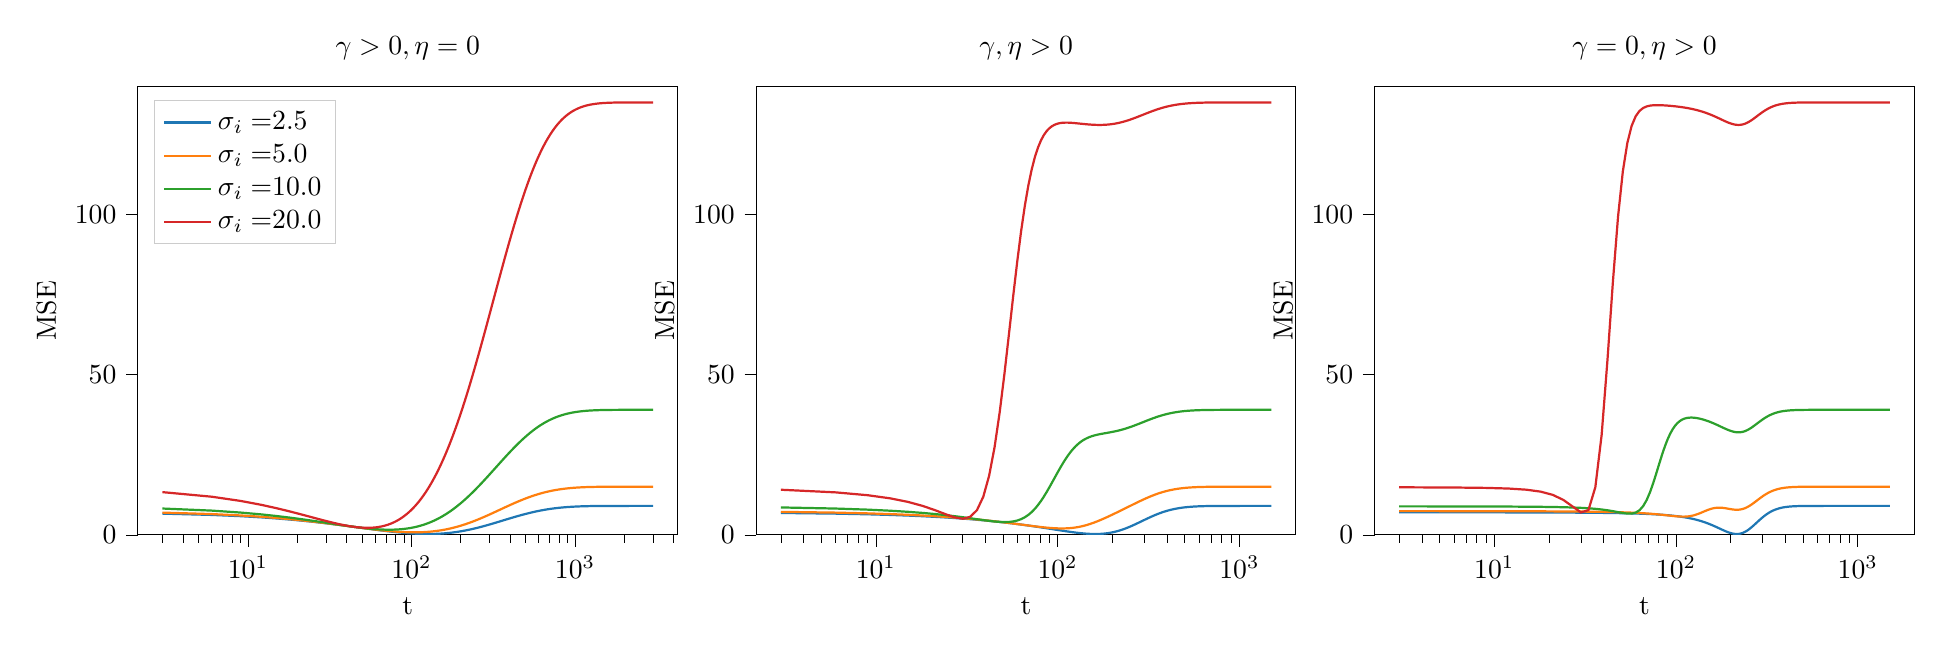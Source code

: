 % This file was created with tikzplotlib v0.10.1.
\begin{tikzpicture}

\definecolor{crimson2143940}{RGB}{214,39,40}
\definecolor{darkgray176}{RGB}{176,176,176}
\definecolor{darkorange25512714}{RGB}{255,127,14}
\definecolor{forestgreen4416044}{RGB}{44,160,44}
\definecolor{lightgray204}{RGB}{204,204,204}
\definecolor{steelblue31119180}{RGB}{31,119,180}

\begin{groupplot}[group style={group size=3 by 1}]
\nextgroupplot[
legend cell align={left},
legend style={
  fill opacity=0.8,
  draw opacity=1,
  text opacity=1,
  at={(0.03,0.97)},
  anchor=north west,
  draw=lightgray204
},
log basis x={10},
tick align=outside,
tick pos=left,
title={\(\displaystyle \gamma > 0, \eta = 0\)},
x grid style={darkgray176},
xlabel={t},
xmin=2.124, xmax=4237.613,
xmode=log,
xtick style={color=black},
y grid style={darkgray176},
ylabel={MSE},
ymin=0, ymax=140,
ytick style={color=black}
]
\addplot [thick, steelblue31119180]
table {%
0 7.039
3 6.614
6 6.209
9 5.823
12 5.455
15 5.105
18 4.772
21 4.456
24 4.155
27 3.87
30 3.6
33 3.344
36 3.102
39 2.873
42 2.657
45 2.453
48 2.261
51 2.08
54 1.911
57 1.752
60 1.603
63 1.464
66 1.335
69 1.214
72 1.103
75 0.999
78 0.904
81 0.817
84 0.737
87 0.664
90 0.598
93 0.539
96 0.486
99 0.439
102 0.398
105 0.363
108 0.333
111 0.308
114 0.288
117 0.272
120 0.262
123 0.255
126 0.253
129 0.255
132 0.26
135 0.269
138 0.282
141 0.298
144 0.317
147 0.339
150 0.364
153 0.391
156 0.422
159 0.454
162 0.489
165 0.526
168 0.566
171 0.607
174 0.65
177 0.695
180 0.742
183 0.79
186 0.84
189 0.891
192 0.944
195 0.997
198 1.052
201 1.108
204 1.165
207 1.223
210 1.282
213 1.342
216 1.402
219 1.463
222 1.525
225 1.588
228 1.65
231 1.714
234 1.778
237 1.842
240 1.906
243 1.971
246 2.036
249 2.102
252 2.167
255 2.233
258 2.298
261 2.364
264 2.43
267 2.496
270 2.562
273 2.627
276 2.693
279 2.759
282 2.824
285 2.889
288 2.955
291 3.02
294 3.084
297 3.149
300 3.213
303 3.277
306 3.341
309 3.404
312 3.467
315 3.53
318 3.592
321 3.654
324 3.716
327 3.778
330 3.838
333 3.899
336 3.959
339 4.019
342 4.078
345 4.137
348 4.195
351 4.253
354 4.311
357 4.368
360 4.425
363 4.481
366 4.537
369 4.592
372 4.646
375 4.701
378 4.755
381 4.808
384 4.861
387 4.913
390 4.965
393 5.016
396 5.067
399 5.117
402 5.167
405 5.217
408 5.265
411 5.314
414 5.362
417 5.409
420 5.456
423 5.502
426 5.548
429 5.594
432 5.639
435 5.683
438 5.727
441 5.771
444 5.814
447 5.856
450 5.898
453 5.94
456 5.981
459 6.022
462 6.062
465 6.102
468 6.141
471 6.18
474 6.218
477 6.256
480 6.293
483 6.33
486 6.367
489 6.403
492 6.439
495 6.474
498 6.509
501 6.543
504 6.577
507 6.611
510 6.644
513 6.677
516 6.709
519 6.741
522 6.773
525 6.804
528 6.835
531 6.865
534 6.895
537 6.925
540 6.954
543 6.983
546 7.011
549 7.04
552 7.067
555 7.095
558 7.122
561 7.148
564 7.175
567 7.201
570 7.227
573 7.252
576 7.277
579 7.302
582 7.326
585 7.35
588 7.374
591 7.397
594 7.42
597 7.443
600 7.465
603 7.488
606 7.51
609 7.531
612 7.552
615 7.573
618 7.594
621 7.615
624 7.635
627 7.655
630 7.674
633 7.694
636 7.713
639 7.732
642 7.75
645 7.769
648 7.787
651 7.805
654 7.822
657 7.839
660 7.857
663 7.873
666 7.89
669 7.906
672 7.923
675 7.939
678 7.954
681 7.97
684 7.985
687 8.0
690 8.015
693 8.03
696 8.044
699 8.059
702 8.073
705 8.086
708 8.1
711 8.114
714 8.127
717 8.14
720 8.153
723 8.166
726 8.178
729 8.191
732 8.203
735 8.215
738 8.227
741 8.238
744 8.25
747 8.261
750 8.272
753 8.284
756 8.294
759 8.305
762 8.316
765 8.326
768 8.336
771 8.347
774 8.357
777 8.366
780 8.376
783 8.386
786 8.395
789 8.404
792 8.414
795 8.423
798 8.432
801 8.44
804 8.449
807 8.457
810 8.466
813 8.474
816 8.482
819 8.49
822 8.498
825 8.506
828 8.514
831 8.521
834 8.529
837 8.536
840 8.543
843 8.551
846 8.558
849 8.565
852 8.572
855 8.578
858 8.585
861 8.591
864 8.598
867 8.604
870 8.611
873 8.617
876 8.623
879 8.629
882 8.635
885 8.641
888 8.646
891 8.652
894 8.658
897 8.663
900 8.669
903 8.674
906 8.679
909 8.684
912 8.689
915 8.695
918 8.699
921 8.704
924 8.709
927 8.714
930 8.719
933 8.723
936 8.728
939 8.732
942 8.737
945 8.741
948 8.745
951 8.75
954 8.754
957 8.758
960 8.762
963 8.766
966 8.77
969 8.774
972 8.777
975 8.781
978 8.785
981 8.788
984 8.792
987 8.796
990 8.799
993 8.803
996 8.806
999 8.809
1002 8.813
1005 8.816
1008 8.819
1011 8.822
1014 8.825
1017 8.828
1020 8.831
1023 8.834
1026 8.837
1029 8.84
1032 8.843
1035 8.846
1038 8.848
1041 8.851
1044 8.854
1047 8.856
1050 8.859
1053 8.862
1056 8.864
1059 8.867
1062 8.869
1065 8.871
1068 8.874
1071 8.876
1074 8.878
1077 8.881
1080 8.883
1083 8.885
1086 8.887
1089 8.889
1092 8.891
1095 8.894
1098 8.896
1101 8.898
1104 8.9
1107 8.902
1110 8.903
1113 8.905
1116 8.907
1119 8.909
1122 8.911
1125 8.913
1128 8.914
1131 8.916
1134 8.918
1137 8.92
1140 8.921
1143 8.923
1146 8.924
1149 8.926
1152 8.928
1155 8.929
1158 8.931
1161 8.932
1164 8.934
1167 8.935
1170 8.936
1173 8.938
1176 8.939
1179 8.941
1182 8.942
1185 8.943
1188 8.945
1191 8.946
1194 8.947
1197 8.948
1200 8.95
1203 8.951
1206 8.952
1209 8.953
1212 8.954
1215 8.956
1218 8.957
1221 8.958
1224 8.959
1227 8.96
1230 8.961
1233 8.962
1236 8.963
1239 8.964
1242 8.965
1245 8.966
1248 8.967
1251 8.968
1254 8.969
1257 8.97
1260 8.971
1263 8.972
1266 8.973
1269 8.973
1272 8.974
1275 8.975
1278 8.976
1281 8.977
1284 8.978
1287 8.978
1290 8.979
1293 8.98
1296 8.981
1299 8.981
1302 8.982
1305 8.983
1308 8.984
1311 8.984
1314 8.985
1317 8.986
1320 8.986
1323 8.987
1326 8.988
1329 8.988
1332 8.989
1335 8.99
1338 8.99
1341 8.991
1344 8.991
1347 8.992
1350 8.993
1353 8.993
1356 8.994
1359 8.994
1362 8.995
1365 8.995
1368 8.996
1371 8.997
1374 8.997
1377 8.998
1380 8.998
1383 8.999
1386 8.999
1389 8.999
1392 9.0
1395 9.0
1398 9.001
1401 9.001
1404 9.002
1407 9.002
1410 9.003
1413 9.003
1416 9.003
1419 9.004
1422 9.004
1425 9.005
1428 9.005
1431 9.006
1434 9.006
1437 9.006
1440 9.007
1443 9.007
1446 9.007
1449 9.008
1452 9.008
1455 9.008
1458 9.009
1461 9.009
1464 9.009
1467 9.01
1470 9.01
1473 9.01
1476 9.011
1479 9.011
1482 9.011
1485 9.012
1488 9.012
1491 9.012
1494 9.012
1497 9.013
1500 9.013
1503 9.013
1506 9.014
1509 9.014
1512 9.014
1515 9.014
1518 9.015
1521 9.015
1524 9.015
1527 9.015
1530 9.016
1533 9.016
1536 9.016
1539 9.016
1542 9.016
1545 9.017
1548 9.017
1551 9.017
1554 9.017
1557 9.018
1560 9.018
1563 9.018
1566 9.018
1569 9.018
1572 9.019
1575 9.019
1578 9.019
1581 9.019
1584 9.019
1587 9.019
1590 9.02
1593 9.02
1596 9.02
1599 9.02
1602 9.02
1605 9.02
1608 9.021
1611 9.021
1614 9.021
1617 9.021
1620 9.021
1623 9.021
1626 9.022
1629 9.022
1632 9.022
1635 9.022
1638 9.022
1641 9.022
1644 9.022
1647 9.023
1650 9.023
1653 9.023
1656 9.023
1659 9.023
1662 9.023
1665 9.023
1668 9.023
1671 9.023
1674 9.024
1677 9.024
1680 9.024
1683 9.024
1686 9.024
1689 9.024
1692 9.024
1695 9.024
1698 9.024
1701 9.025
1704 9.025
1707 9.025
1710 9.025
1713 9.025
1716 9.025
1719 9.025
1722 9.025
1725 9.025
1728 9.025
1731 9.026
1734 9.026
1737 9.026
1740 9.026
1743 9.026
1746 9.026
1749 9.026
1752 9.026
1755 9.026
1758 9.026
1761 9.026
1764 9.026
1767 9.026
1770 9.027
1773 9.027
1776 9.027
1779 9.027
1782 9.027
1785 9.027
1788 9.027
1791 9.027
1794 9.027
1797 9.027
1800 9.027
1803 9.027
1806 9.027
1809 9.027
1812 9.027
1815 9.027
1818 9.028
1821 9.028
1824 9.028
1827 9.028
1830 9.028
1833 9.028
1836 9.028
1839 9.028
1842 9.028
1845 9.028
1848 9.028
1851 9.028
1854 9.028
1857 9.028
1860 9.028
1863 9.028
1866 9.028
1869 9.028
1872 9.028
1875 9.028
1878 9.028
1881 9.029
1884 9.029
1887 9.029
1890 9.029
1893 9.029
1896 9.029
1899 9.029
1902 9.029
1905 9.029
1908 9.029
1911 9.029
1914 9.029
1917 9.029
1920 9.029
1923 9.029
1926 9.029
1929 9.029
1932 9.029
1935 9.029
1938 9.029
1941 9.029
1944 9.029
1947 9.029
1950 9.029
1953 9.029
1956 9.029
1959 9.029
1962 9.029
1965 9.029
1968 9.029
1971 9.03
1974 9.03
1977 9.03
1980 9.03
1983 9.03
1986 9.03
1989 9.03
1992 9.03
1995 9.03
1998 9.03
2001 9.03
2004 9.03
2007 9.03
2010 9.03
2013 9.03
2016 9.03
2019 9.03
2022 9.03
2025 9.03
2028 9.03
2031 9.03
2034 9.03
2037 9.03
2040 9.03
2043 9.03
2046 9.03
2049 9.03
2052 9.03
2055 9.03
2058 9.03
2061 9.03
2064 9.03
2067 9.03
2070 9.03
2073 9.03
2076 9.03
2079 9.03
2082 9.03
2085 9.03
2088 9.03
2091 9.03
2094 9.03
2097 9.03
2100 9.03
2103 9.03
2106 9.03
2109 9.03
2112 9.03
2115 9.03
2118 9.03
2121 9.03
2124 9.03
2127 9.03
2130 9.03
2133 9.03
2136 9.03
2139 9.031
2142 9.031
2145 9.031
2148 9.031
2151 9.031
2154 9.031
2157 9.031
2160 9.031
2163 9.031
2166 9.031
2169 9.031
2172 9.031
2175 9.031
2178 9.031
2181 9.031
2184 9.031
2187 9.031
2190 9.031
2193 9.031
2196 9.031
2199 9.031
2202 9.031
2205 9.031
2208 9.031
2211 9.031
2214 9.031
2217 9.031
2220 9.031
2223 9.031
2226 9.031
2229 9.031
2232 9.031
2235 9.031
2238 9.031
2241 9.031
2244 9.031
2247 9.031
2250 9.031
2253 9.031
2256 9.031
2259 9.031
2262 9.031
2265 9.031
2268 9.031
2271 9.031
2274 9.031
2277 9.031
2280 9.031
2283 9.031
2286 9.031
2289 9.031
2292 9.031
2295 9.031
2298 9.031
2301 9.031
2304 9.031
2307 9.031
2310 9.031
2313 9.031
2316 9.031
2319 9.031
2322 9.031
2325 9.031
2328 9.031
2331 9.031
2334 9.031
2337 9.031
2340 9.031
2343 9.031
2346 9.031
2349 9.031
2352 9.031
2355 9.031
2358 9.031
2361 9.031
2364 9.031
2367 9.031
2370 9.031
2373 9.031
2376 9.031
2379 9.031
2382 9.031
2385 9.031
2388 9.031
2391 9.031
2394 9.031
2397 9.031
2400 9.031
2403 9.031
2406 9.031
2409 9.031
2412 9.031
2415 9.031
2418 9.031
2421 9.031
2424 9.031
2427 9.031
2430 9.031
2433 9.031
2436 9.031
2439 9.031
2442 9.031
2445 9.031
2448 9.031
2451 9.031
2454 9.031
2457 9.031
2460 9.031
2463 9.031
2466 9.031
2469 9.031
2472 9.031
2475 9.031
2478 9.031
2481 9.031
2484 9.031
2487 9.031
2490 9.031
2493 9.031
2496 9.031
2499 9.031
2502 9.031
2505 9.031
2508 9.031
2511 9.031
2514 9.031
2517 9.031
2520 9.031
2523 9.031
2526 9.031
2529 9.031
2532 9.031
2535 9.031
2538 9.031
2541 9.031
2544 9.031
2547 9.031
2550 9.031
2553 9.031
2556 9.031
2559 9.031
2562 9.031
2565 9.031
2568 9.031
2571 9.031
2574 9.031
2577 9.031
2580 9.031
2583 9.031
2586 9.031
2589 9.031
2592 9.031
2595 9.031
2598 9.031
2601 9.031
2604 9.031
2607 9.031
2610 9.031
2613 9.031
2616 9.031
2619 9.031
2622 9.031
2625 9.031
2628 9.031
2631 9.031
2634 9.031
2637 9.031
2640 9.031
2643 9.031
2646 9.031
2649 9.031
2652 9.031
2655 9.031
2658 9.031
2661 9.031
2664 9.031
2667 9.031
2670 9.031
2673 9.031
2676 9.031
2679 9.031
2682 9.031
2685 9.031
2688 9.031
2691 9.031
2694 9.031
2697 9.031
2700 9.031
2703 9.031
2706 9.031
2709 9.031
2712 9.031
2715 9.031
2718 9.031
2721 9.031
2724 9.031
2727 9.031
2730 9.031
2733 9.031
2736 9.031
2739 9.031
2742 9.031
2745 9.031
2748 9.031
2751 9.031
2754 9.031
2757 9.031
2760 9.031
2763 9.031
2766 9.031
2769 9.031
2772 9.031
2775 9.031
2778 9.031
2781 9.031
2784 9.031
2787 9.031
2790 9.031
2793 9.031
2796 9.031
2799 9.031
2802 9.031
2805 9.031
2808 9.031
2811 9.031
2814 9.031
2817 9.031
2820 9.031
2823 9.031
2826 9.031
2829 9.031
2832 9.031
2835 9.031
2838 9.031
2841 9.031
2844 9.031
2847 9.031
2850 9.031
2853 9.031
2856 9.031
2859 9.031
2862 9.031
2865 9.031
2868 9.031
2871 9.031
2874 9.031
2877 9.031
2880 9.031
2883 9.031
2886 9.031
2889 9.031
2892 9.031
2895 9.031
2898 9.031
2901 9.031
2904 9.031
2907 9.031
2910 9.031
2913 9.031
2916 9.031
2919 9.031
2922 9.031
2925 9.031
2928 9.031
2931 9.031
2934 9.031
2937 9.031
2940 9.031
2943 9.031
2946 9.031
2949 9.031
2952 9.031
2955 9.031
2958 9.031
2961 9.031
2964 9.031
2967 9.031
2970 9.031
2973 9.031
2976 9.031
2979 9.031
2982 9.031
2985 9.031
2988 9.031
2991 9.031
2994 9.031
2997 9.031
3000 9.031
};
\addlegendentry{${\sigma_i}=$2.5}
\addplot [thick, darkorange25512714]
table {%
0 7.409
3 6.931
6 6.477
9 6.047
12 5.64
15 5.255
18 4.891
21 4.548
24 4.224
27 3.92
30 3.633
33 3.365
36 3.113
39 2.877
42 2.658
45 2.453
48 2.263
51 2.087
54 1.924
57 1.774
60 1.637
63 1.512
66 1.398
69 1.295
72 1.203
75 1.12
78 1.048
81 0.985
84 0.931
87 0.885
90 0.848
93 0.818
96 0.797
99 0.782
102 0.774
105 0.773
108 0.778
111 0.789
114 0.806
117 0.829
120 0.857
123 0.89
126 0.927
129 0.969
132 1.016
135 1.066
138 1.121
141 1.179
144 1.241
147 1.306
150 1.374
153 1.445
156 1.519
159 1.596
162 1.676
165 1.757
168 1.841
171 1.927
174 2.015
177 2.105
180 2.197
183 2.29
186 2.385
189 2.481
192 2.579
195 2.677
198 2.777
201 2.878
204 2.979
207 3.082
210 3.185
213 3.289
216 3.393
219 3.498
222 3.604
225 3.71
228 3.816
231 3.922
234 4.029
237 4.136
240 4.243
243 4.35
246 4.457
249 4.563
252 4.67
255 4.777
258 4.883
261 4.99
264 5.096
267 5.201
270 5.307
273 5.412
276 5.516
279 5.62
282 5.724
285 5.828
288 5.93
291 6.033
294 6.134
297 6.235
300 6.336
303 6.436
306 6.535
309 6.634
312 6.732
315 6.83
318 6.926
321 7.022
324 7.118
327 7.212
330 7.306
333 7.4
336 7.492
339 7.584
342 7.675
345 7.765
348 7.854
351 7.943
354 8.031
357 8.118
360 8.204
363 8.289
366 8.374
369 8.458
372 8.541
375 8.623
378 8.705
381 8.786
384 8.865
387 8.945
390 9.023
393 9.1
396 9.177
399 9.253
402 9.328
405 9.402
408 9.476
411 9.548
414 9.62
417 9.691
420 9.762
423 9.831
426 9.9
429 9.968
432 10.035
435 10.102
438 10.168
441 10.233
444 10.297
447 10.36
450 10.423
453 10.485
456 10.547
459 10.607
462 10.667
465 10.726
468 10.785
471 10.842
474 10.899
477 10.956
480 11.011
483 11.066
486 11.121
489 11.174
492 11.227
495 11.28
498 11.331
501 11.382
504 11.433
507 11.482
510 11.531
513 11.58
516 11.628
519 11.675
522 11.722
525 11.768
528 11.813
531 11.858
534 11.903
537 11.946
540 11.989
543 12.032
546 12.074
549 12.116
552 12.157
555 12.197
558 12.237
561 12.276
564 12.315
567 12.353
570 12.391
573 12.429
576 12.465
579 12.502
582 12.538
585 12.573
588 12.608
591 12.642
594 12.676
597 12.71
600 12.743
603 12.775
606 12.808
609 12.839
612 12.871
615 12.902
618 12.932
621 12.962
624 12.992
627 13.021
630 13.05
633 13.078
636 13.106
639 13.134
642 13.161
645 13.188
648 13.214
651 13.24
654 13.266
657 13.292
660 13.317
663 13.341
666 13.366
669 13.39
672 13.414
675 13.437
678 13.46
681 13.483
684 13.505
687 13.527
690 13.549
693 13.57
696 13.592
699 13.613
702 13.633
705 13.653
708 13.673
711 13.693
714 13.713
717 13.732
720 13.751
723 13.769
726 13.788
729 13.806
732 13.824
735 13.841
738 13.858
741 13.876
744 13.892
747 13.909
750 13.925
753 13.941
756 13.957
759 13.973
762 13.989
765 14.004
768 14.019
771 14.034
774 14.048
777 14.063
780 14.077
783 14.091
786 14.104
789 14.118
792 14.131
795 14.145
798 14.158
801 14.17
804 14.183
807 14.195
810 14.208
813 14.22
816 14.232
819 14.243
822 14.255
825 14.266
828 14.278
831 14.289
834 14.3
837 14.31
840 14.321
843 14.331
846 14.342
849 14.352
852 14.362
855 14.372
858 14.381
861 14.391
864 14.4
867 14.41
870 14.419
873 14.428
876 14.437
879 14.445
882 14.454
885 14.463
888 14.471
891 14.479
894 14.487
897 14.495
900 14.503
903 14.511
906 14.519
909 14.526
912 14.534
915 14.541
918 14.548
921 14.555
924 14.563
927 14.569
930 14.576
933 14.583
936 14.59
939 14.596
942 14.603
945 14.609
948 14.615
951 14.621
954 14.627
957 14.633
960 14.639
963 14.645
966 14.651
969 14.656
972 14.662
975 14.667
978 14.673
981 14.678
984 14.683
987 14.688
990 14.693
993 14.698
996 14.703
999 14.708
1002 14.713
1005 14.718
1008 14.722
1011 14.727
1014 14.731
1017 14.736
1020 14.74
1023 14.745
1026 14.749
1029 14.753
1032 14.757
1035 14.761
1038 14.765
1041 14.769
1044 14.773
1047 14.777
1050 14.781
1053 14.784
1056 14.788
1059 14.792
1062 14.795
1065 14.799
1068 14.802
1071 14.806
1074 14.809
1077 14.812
1080 14.815
1083 14.819
1086 14.822
1089 14.825
1092 14.828
1095 14.831
1098 14.834
1101 14.837
1104 14.84
1107 14.843
1110 14.845
1113 14.848
1116 14.851
1119 14.854
1122 14.856
1125 14.859
1128 14.861
1131 14.864
1134 14.866
1137 14.869
1140 14.871
1143 14.874
1146 14.876
1149 14.878
1152 14.88
1155 14.883
1158 14.885
1161 14.887
1164 14.889
1167 14.891
1170 14.893
1173 14.895
1176 14.897
1179 14.899
1182 14.901
1185 14.903
1188 14.905
1191 14.907
1194 14.909
1197 14.911
1200 14.913
1203 14.914
1206 14.916
1209 14.918
1212 14.919
1215 14.921
1218 14.923
1221 14.924
1224 14.926
1227 14.928
1230 14.929
1233 14.931
1236 14.932
1239 14.934
1242 14.935
1245 14.936
1248 14.938
1251 14.939
1254 14.941
1257 14.942
1260 14.943
1263 14.945
1266 14.946
1269 14.947
1272 14.948
1275 14.95
1278 14.951
1281 14.952
1284 14.953
1287 14.954
1290 14.956
1293 14.957
1296 14.958
1299 14.959
1302 14.96
1305 14.961
1308 14.962
1311 14.963
1314 14.964
1317 14.965
1320 14.966
1323 14.967
1326 14.968
1329 14.969
1332 14.97
1335 14.971
1338 14.972
1341 14.973
1344 14.973
1347 14.974
1350 14.975
1353 14.976
1356 14.977
1359 14.978
1362 14.978
1365 14.979
1368 14.98
1371 14.981
1374 14.981
1377 14.982
1380 14.983
1383 14.984
1386 14.984
1389 14.985
1392 14.986
1395 14.986
1398 14.987
1401 14.988
1404 14.988
1407 14.989
1410 14.99
1413 14.99
1416 14.991
1419 14.991
1422 14.992
1425 14.993
1428 14.993
1431 14.994
1434 14.994
1437 14.995
1440 14.995
1443 14.996
1446 14.997
1449 14.997
1452 14.998
1455 14.998
1458 14.999
1461 14.999
1464 15.0
1467 15.0
1470 15.0
1473 15.001
1476 15.001
1479 15.002
1482 15.002
1485 15.003
1488 15.003
1491 15.004
1494 15.004
1497 15.004
1500 15.005
1503 15.005
1506 15.006
1509 15.006
1512 15.006
1515 15.007
1518 15.007
1521 15.007
1524 15.008
1527 15.008
1530 15.008
1533 15.009
1536 15.009
1539 15.009
1542 15.01
1545 15.01
1548 15.01
1551 15.011
1554 15.011
1557 15.011
1560 15.012
1563 15.012
1566 15.012
1569 15.012
1572 15.013
1575 15.013
1578 15.013
1581 15.014
1584 15.014
1587 15.014
1590 15.014
1593 15.015
1596 15.015
1599 15.015
1602 15.015
1605 15.016
1608 15.016
1611 15.016
1614 15.016
1617 15.016
1620 15.017
1623 15.017
1626 15.017
1629 15.017
1632 15.018
1635 15.018
1638 15.018
1641 15.018
1644 15.018
1647 15.019
1650 15.019
1653 15.019
1656 15.019
1659 15.019
1662 15.019
1665 15.02
1668 15.02
1671 15.02
1674 15.02
1677 15.02
1680 15.02
1683 15.021
1686 15.021
1689 15.021
1692 15.021
1695 15.021
1698 15.021
1701 15.022
1704 15.022
1707 15.022
1710 15.022
1713 15.022
1716 15.022
1719 15.022
1722 15.023
1725 15.023
1728 15.023
1731 15.023
1734 15.023
1737 15.023
1740 15.023
1743 15.023
1746 15.023
1749 15.024
1752 15.024
1755 15.024
1758 15.024
1761 15.024
1764 15.024
1767 15.024
1770 15.024
1773 15.024
1776 15.025
1779 15.025
1782 15.025
1785 15.025
1788 15.025
1791 15.025
1794 15.025
1797 15.025
1800 15.025
1803 15.025
1806 15.026
1809 15.026
1812 15.026
1815 15.026
1818 15.026
1821 15.026
1824 15.026
1827 15.026
1830 15.026
1833 15.026
1836 15.026
1839 15.026
1842 15.026
1845 15.027
1848 15.027
1851 15.027
1854 15.027
1857 15.027
1860 15.027
1863 15.027
1866 15.027
1869 15.027
1872 15.027
1875 15.027
1878 15.027
1881 15.027
1884 15.027
1887 15.027
1890 15.027
1893 15.028
1896 15.028
1899 15.028
1902 15.028
1905 15.028
1908 15.028
1911 15.028
1914 15.028
1917 15.028
1920 15.028
1923 15.028
1926 15.028
1929 15.028
1932 15.028
1935 15.028
1938 15.028
1941 15.028
1944 15.028
1947 15.028
1950 15.028
1953 15.028
1956 15.029
1959 15.029
1962 15.029
1965 15.029
1968 15.029
1971 15.029
1974 15.029
1977 15.029
1980 15.029
1983 15.029
1986 15.029
1989 15.029
1992 15.029
1995 15.029
1998 15.029
2001 15.029
2004 15.029
2007 15.029
2010 15.029
2013 15.029
2016 15.029
2019 15.029
2022 15.029
2025 15.029
2028 15.029
2031 15.029
2034 15.029
2037 15.029
2040 15.029
2043 15.029
2046 15.03
2049 15.03
2052 15.03
2055 15.03
2058 15.03
2061 15.03
2064 15.03
2067 15.03
2070 15.03
2073 15.03
2076 15.03
2079 15.03
2082 15.03
2085 15.03
2088 15.03
2091 15.03
2094 15.03
2097 15.03
2100 15.03
2103 15.03
2106 15.03
2109 15.03
2112 15.03
2115 15.03
2118 15.03
2121 15.03
2124 15.03
2127 15.03
2130 15.03
2133 15.03
2136 15.03
2139 15.03
2142 15.03
2145 15.03
2148 15.03
2151 15.03
2154 15.03
2157 15.03
2160 15.03
2163 15.03
2166 15.03
2169 15.03
2172 15.03
2175 15.03
2178 15.03
2181 15.03
2184 15.03
2187 15.03
2190 15.03
2193 15.03
2196 15.03
2199 15.03
2202 15.03
2205 15.03
2208 15.03
2211 15.03
2214 15.031
2217 15.031
2220 15.031
2223 15.031
2226 15.031
2229 15.031
2232 15.031
2235 15.031
2238 15.031
2241 15.031
2244 15.031
2247 15.031
2250 15.031
2253 15.031
2256 15.031
2259 15.031
2262 15.031
2265 15.031
2268 15.031
2271 15.031
2274 15.031
2277 15.031
2280 15.031
2283 15.031
2286 15.031
2289 15.031
2292 15.031
2295 15.031
2298 15.031
2301 15.031
2304 15.031
2307 15.031
2310 15.031
2313 15.031
2316 15.031
2319 15.031
2322 15.031
2325 15.031
2328 15.031
2331 15.031
2334 15.031
2337 15.031
2340 15.031
2343 15.031
2346 15.031
2349 15.031
2352 15.031
2355 15.031
2358 15.031
2361 15.031
2364 15.031
2367 15.031
2370 15.031
2373 15.031
2376 15.031
2379 15.031
2382 15.031
2385 15.031
2388 15.031
2391 15.031
2394 15.031
2397 15.031
2400 15.031
2403 15.031
2406 15.031
2409 15.031
2412 15.031
2415 15.031
2418 15.031
2421 15.031
2424 15.031
2427 15.031
2430 15.031
2433 15.031
2436 15.031
2439 15.031
2442 15.031
2445 15.031
2448 15.031
2451 15.031
2454 15.031
2457 15.031
2460 15.031
2463 15.031
2466 15.031
2469 15.031
2472 15.031
2475 15.031
2478 15.031
2481 15.031
2484 15.031
2487 15.031
2490 15.031
2493 15.031
2496 15.031
2499 15.031
2502 15.031
2505 15.031
2508 15.031
2511 15.031
2514 15.031
2517 15.031
2520 15.031
2523 15.031
2526 15.031
2529 15.031
2532 15.031
2535 15.031
2538 15.031
2541 15.031
2544 15.031
2547 15.031
2550 15.031
2553 15.031
2556 15.031
2559 15.031
2562 15.031
2565 15.031
2568 15.031
2571 15.031
2574 15.031
2577 15.031
2580 15.031
2583 15.031
2586 15.031
2589 15.031
2592 15.031
2595 15.031
2598 15.031
2601 15.031
2604 15.031
2607 15.031
2610 15.031
2613 15.031
2616 15.031
2619 15.031
2622 15.031
2625 15.031
2628 15.031
2631 15.031
2634 15.031
2637 15.031
2640 15.031
2643 15.031
2646 15.031
2649 15.031
2652 15.031
2655 15.031
2658 15.031
2661 15.031
2664 15.031
2667 15.031
2670 15.031
2673 15.031
2676 15.031
2679 15.031
2682 15.031
2685 15.031
2688 15.031
2691 15.031
2694 15.031
2697 15.031
2700 15.031
2703 15.031
2706 15.031
2709 15.031
2712 15.031
2715 15.031
2718 15.031
2721 15.031
2724 15.031
2727 15.031
2730 15.031
2733 15.031
2736 15.031
2739 15.031
2742 15.031
2745 15.031
2748 15.031
2751 15.031
2754 15.031
2757 15.031
2760 15.031
2763 15.031
2766 15.031
2769 15.031
2772 15.031
2775 15.031
2778 15.031
2781 15.031
2784 15.031
2787 15.031
2790 15.031
2793 15.031
2796 15.031
2799 15.031
2802 15.031
2805 15.031
2808 15.031
2811 15.031
2814 15.031
2817 15.031
2820 15.031
2823 15.031
2826 15.031
2829 15.031
2832 15.031
2835 15.031
2838 15.031
2841 15.031
2844 15.031
2847 15.031
2850 15.031
2853 15.031
2856 15.031
2859 15.031
2862 15.031
2865 15.031
2868 15.031
2871 15.031
2874 15.031
2877 15.031
2880 15.031
2883 15.031
2886 15.031
2889 15.031
2892 15.031
2895 15.031
2898 15.031
2901 15.031
2904 15.031
2907 15.031
2910 15.031
2913 15.031
2916 15.031
2919 15.031
2922 15.031
2925 15.031
2928 15.031
2931 15.031
2934 15.031
2937 15.031
2940 15.031
2943 15.031
2946 15.031
2949 15.031
2952 15.031
2955 15.031
2958 15.031
2961 15.031
2964 15.031
2967 15.031
2970 15.031
2973 15.031
2976 15.031
2979 15.031
2982 15.031
2985 15.031
2988 15.031
2991 15.031
2994 15.031
2997 15.031
3000 15.031
};
\addlegendentry{${\sigma_i}=$5.0}
\addplot [thick, forestgreen4416044]
table {%
0 8.899
3 8.207
6 7.558
9 6.952
12 6.387
15 5.861
18 5.373
21 4.921
24 4.504
27 4.12
30 3.769
33 3.449
36 3.158
39 2.896
42 2.661
45 2.453
48 2.27
51 2.111
54 1.976
57 1.863
60 1.771
63 1.699
66 1.647
69 1.614
72 1.599
75 1.601
78 1.619
81 1.653
84 1.702
87 1.765
90 1.842
93 1.932
96 2.034
99 2.148
102 2.273
105 2.409
108 2.554
111 2.71
114 2.875
117 3.048
120 3.23
123 3.419
126 3.616
129 3.819
132 4.029
135 4.246
138 4.468
141 4.695
144 4.928
147 5.165
150 5.407
153 5.653
156 5.903
159 6.156
162 6.413
165 6.673
168 6.936
171 7.201
174 7.468
177 7.738
180 8.01
183 8.283
186 8.557
189 8.834
192 9.111
195 9.389
198 9.668
201 9.948
204 10.228
207 10.508
210 10.789
213 11.07
216 11.35
219 11.631
222 11.911
225 12.191
228 12.47
231 12.749
234 13.027
237 13.304
240 13.581
243 13.856
246 14.13
249 14.404
252 14.676
255 14.946
258 15.216
261 15.484
264 15.751
267 16.016
270 16.279
273 16.541
276 16.802
279 17.061
282 17.318
285 17.573
288 17.826
291 18.078
294 18.328
297 18.576
300 18.822
303 19.066
306 19.308
309 19.548
312 19.786
315 20.022
318 20.256
321 20.489
324 20.719
327 20.946
330 21.172
333 21.396
336 21.618
339 21.837
342 22.055
345 22.27
348 22.484
351 22.695
354 22.904
357 23.111
360 23.316
363 23.519
366 23.719
369 23.918
372 24.115
375 24.309
378 24.501
381 24.692
384 24.88
387 25.066
390 25.25
393 25.432
396 25.612
399 25.79
402 25.966
405 26.14
408 26.312
411 26.482
414 26.651
417 26.817
420 26.981
423 27.143
426 27.304
429 27.462
432 27.619
435 27.773
438 27.926
441 28.077
444 28.227
447 28.374
450 28.52
453 28.663
456 28.805
459 28.946
462 29.084
465 29.221
468 29.356
471 29.49
474 29.622
477 29.752
480 29.88
483 30.007
486 30.132
489 30.256
492 30.378
495 30.498
498 30.617
501 30.735
504 30.851
507 30.965
510 31.078
513 31.189
516 31.299
519 31.408
522 31.515
525 31.621
528 31.725
531 31.828
534 31.93
537 32.03
540 32.129
543 32.227
546 32.323
549 32.418
552 32.512
555 32.604
558 32.695
561 32.785
564 32.874
567 32.962
570 33.048
573 33.134
576 33.218
579 33.301
582 33.382
585 33.463
588 33.543
591 33.621
594 33.699
597 33.775
600 33.85
603 33.925
606 33.998
609 34.07
612 34.142
615 34.212
618 34.281
621 34.35
624 34.417
627 34.483
630 34.549
633 34.614
636 34.677
639 34.74
642 34.802
645 34.863
648 34.924
651 34.983
654 35.042
657 35.099
660 35.156
663 35.212
666 35.268
669 35.322
672 35.376
675 35.429
678 35.481
681 35.533
684 35.584
687 35.634
690 35.683
693 35.732
696 35.78
699 35.827
702 35.874
705 35.92
708 35.965
711 36.01
714 36.054
717 36.097
720 36.14
723 36.182
726 36.224
729 36.265
732 36.305
735 36.345
738 36.384
741 36.423
744 36.461
747 36.499
750 36.536
753 36.572
756 36.608
759 36.644
762 36.679
765 36.713
768 36.747
771 36.781
774 36.814
777 36.846
780 36.878
783 36.91
786 36.941
789 36.972
792 37.002
795 37.032
798 37.061
801 37.09
804 37.119
807 37.147
810 37.174
813 37.202
816 37.229
819 37.255
822 37.281
825 37.307
828 37.332
831 37.357
834 37.382
837 37.406
840 37.43
843 37.454
846 37.477
849 37.5
852 37.523
855 37.545
858 37.567
861 37.588
864 37.61
867 37.63
870 37.651
873 37.672
876 37.692
879 37.711
882 37.731
885 37.75
888 37.769
891 37.788
894 37.806
897 37.824
900 37.842
903 37.859
906 37.877
909 37.894
912 37.911
915 37.927
918 37.943
921 37.96
924 37.975
927 37.991
930 38.006
933 38.022
936 38.036
939 38.051
942 38.066
945 38.08
948 38.094
951 38.108
954 38.122
957 38.135
960 38.148
963 38.161
966 38.174
969 38.187
972 38.199
975 38.212
978 38.224
981 38.236
984 38.248
987 38.259
990 38.271
993 38.282
996 38.293
999 38.304
1002 38.315
1005 38.325
1008 38.336
1011 38.346
1014 38.356
1017 38.366
1020 38.376
1023 38.386
1026 38.395
1029 38.405
1032 38.414
1035 38.423
1038 38.432
1041 38.441
1044 38.45
1047 38.459
1050 38.467
1053 38.475
1056 38.484
1059 38.492
1062 38.5
1065 38.508
1068 38.515
1071 38.523
1074 38.531
1077 38.538
1080 38.545
1083 38.553
1086 38.56
1089 38.567
1092 38.574
1095 38.58
1098 38.587
1101 38.594
1104 38.6
1107 38.607
1110 38.613
1113 38.619
1116 38.625
1119 38.631
1122 38.637
1125 38.643
1128 38.649
1131 38.654
1134 38.66
1137 38.666
1140 38.671
1143 38.676
1146 38.682
1149 38.687
1152 38.692
1155 38.697
1158 38.702
1161 38.707
1164 38.712
1167 38.716
1170 38.721
1173 38.726
1176 38.73
1179 38.735
1182 38.739
1185 38.743
1188 38.748
1191 38.752
1194 38.756
1197 38.76
1200 38.764
1203 38.768
1206 38.772
1209 38.776
1212 38.78
1215 38.783
1218 38.787
1221 38.791
1224 38.794
1227 38.798
1230 38.801
1233 38.805
1236 38.808
1239 38.811
1242 38.815
1245 38.818
1248 38.821
1251 38.824
1254 38.827
1257 38.83
1260 38.833
1263 38.836
1266 38.839
1269 38.842
1272 38.845
1275 38.848
1278 38.85
1281 38.853
1284 38.856
1287 38.858
1290 38.861
1293 38.863
1296 38.866
1299 38.868
1302 38.871
1305 38.873
1308 38.876
1311 38.878
1314 38.88
1317 38.882
1320 38.885
1323 38.887
1326 38.889
1329 38.891
1332 38.893
1335 38.895
1338 38.897
1341 38.899
1344 38.901
1347 38.903
1350 38.905
1353 38.907
1356 38.909
1359 38.911
1362 38.912
1365 38.914
1368 38.916
1371 38.918
1374 38.919
1377 38.921
1380 38.923
1383 38.924
1386 38.926
1389 38.927
1392 38.929
1395 38.93
1398 38.932
1401 38.933
1404 38.935
1407 38.936
1410 38.938
1413 38.939
1416 38.94
1419 38.942
1422 38.943
1425 38.944
1428 38.946
1431 38.947
1434 38.948
1437 38.949
1440 38.951
1443 38.952
1446 38.953
1449 38.954
1452 38.955
1455 38.957
1458 38.958
1461 38.959
1464 38.96
1467 38.961
1470 38.962
1473 38.963
1476 38.964
1479 38.965
1482 38.966
1485 38.967
1488 38.968
1491 38.969
1494 38.97
1497 38.971
1500 38.972
1503 38.972
1506 38.973
1509 38.974
1512 38.975
1515 38.976
1518 38.977
1521 38.978
1524 38.978
1527 38.979
1530 38.98
1533 38.981
1536 38.981
1539 38.982
1542 38.983
1545 38.984
1548 38.984
1551 38.985
1554 38.986
1557 38.986
1560 38.987
1563 38.988
1566 38.988
1569 38.989
1572 38.99
1575 38.99
1578 38.991
1581 38.991
1584 38.992
1587 38.993
1590 38.993
1593 38.994
1596 38.994
1599 38.995
1602 38.995
1605 38.996
1608 38.996
1611 38.997
1614 38.997
1617 38.998
1620 38.998
1623 38.999
1626 38.999
1629 39.0
1632 39.0
1635 39.001
1638 39.001
1641 39.002
1644 39.002
1647 39.003
1650 39.003
1653 39.003
1656 39.004
1659 39.004
1662 39.005
1665 39.005
1668 39.005
1671 39.006
1674 39.006
1677 39.007
1680 39.007
1683 39.007
1686 39.008
1689 39.008
1692 39.008
1695 39.009
1698 39.009
1701 39.009
1704 39.01
1707 39.01
1710 39.01
1713 39.011
1716 39.011
1719 39.011
1722 39.012
1725 39.012
1728 39.012
1731 39.012
1734 39.013
1737 39.013
1740 39.013
1743 39.014
1746 39.014
1749 39.014
1752 39.014
1755 39.015
1758 39.015
1761 39.015
1764 39.015
1767 39.016
1770 39.016
1773 39.016
1776 39.016
1779 39.016
1782 39.017
1785 39.017
1788 39.017
1791 39.017
1794 39.018
1797 39.018
1800 39.018
1803 39.018
1806 39.018
1809 39.019
1812 39.019
1815 39.019
1818 39.019
1821 39.019
1824 39.019
1827 39.02
1830 39.02
1833 39.02
1836 39.02
1839 39.02
1842 39.02
1845 39.021
1848 39.021
1851 39.021
1854 39.021
1857 39.021
1860 39.021
1863 39.022
1866 39.022
1869 39.022
1872 39.022
1875 39.022
1878 39.022
1881 39.022
1884 39.022
1887 39.023
1890 39.023
1893 39.023
1896 39.023
1899 39.023
1902 39.023
1905 39.023
1908 39.023
1911 39.024
1914 39.024
1917 39.024
1920 39.024
1923 39.024
1926 39.024
1929 39.024
1932 39.024
1935 39.024
1938 39.025
1941 39.025
1944 39.025
1947 39.025
1950 39.025
1953 39.025
1956 39.025
1959 39.025
1962 39.025
1965 39.025
1968 39.025
1971 39.026
1974 39.026
1977 39.026
1980 39.026
1983 39.026
1986 39.026
1989 39.026
1992 39.026
1995 39.026
1998 39.026
2001 39.026
2004 39.026
2007 39.027
2010 39.027
2013 39.027
2016 39.027
2019 39.027
2022 39.027
2025 39.027
2028 39.027
2031 39.027
2034 39.027
2037 39.027
2040 39.027
2043 39.027
2046 39.027
2049 39.027
2052 39.027
2055 39.028
2058 39.028
2061 39.028
2064 39.028
2067 39.028
2070 39.028
2073 39.028
2076 39.028
2079 39.028
2082 39.028
2085 39.028
2088 39.028
2091 39.028
2094 39.028
2097 39.028
2100 39.028
2103 39.028
2106 39.028
2109 39.028
2112 39.028
2115 39.028
2118 39.029
2121 39.029
2124 39.029
2127 39.029
2130 39.029
2133 39.029
2136 39.029
2139 39.029
2142 39.029
2145 39.029
2148 39.029
2151 39.029
2154 39.029
2157 39.029
2160 39.029
2163 39.029
2166 39.029
2169 39.029
2172 39.029
2175 39.029
2178 39.029
2181 39.029
2184 39.029
2187 39.029
2190 39.029
2193 39.029
2196 39.029
2199 39.029
2202 39.029
2205 39.029
2208 39.03
2211 39.03
2214 39.03
2217 39.03
2220 39.03
2223 39.03
2226 39.03
2229 39.03
2232 39.03
2235 39.03
2238 39.03
2241 39.03
2244 39.03
2247 39.03
2250 39.03
2253 39.03
2256 39.03
2259 39.03
2262 39.03
2265 39.03
2268 39.03
2271 39.03
2274 39.03
2277 39.03
2280 39.03
2283 39.03
2286 39.03
2289 39.03
2292 39.03
2295 39.03
2298 39.03
2301 39.03
2304 39.03
2307 39.03
2310 39.03
2313 39.03
2316 39.03
2319 39.03
2322 39.03
2325 39.03
2328 39.03
2331 39.03
2334 39.03
2337 39.03
2340 39.03
2343 39.03
2346 39.03
2349 39.03
2352 39.03
2355 39.03
2358 39.03
2361 39.03
2364 39.03
2367 39.03
2370 39.03
2373 39.03
2376 39.031
2379 39.031
2382 39.031
2385 39.031
2388 39.031
2391 39.031
2394 39.031
2397 39.031
2400 39.031
2403 39.031
2406 39.031
2409 39.031
2412 39.031
2415 39.031
2418 39.031
2421 39.031
2424 39.031
2427 39.031
2430 39.031
2433 39.031
2436 39.031
2439 39.031
2442 39.031
2445 39.031
2448 39.031
2451 39.031
2454 39.031
2457 39.031
2460 39.031
2463 39.031
2466 39.031
2469 39.031
2472 39.031
2475 39.031
2478 39.031
2481 39.031
2484 39.031
2487 39.031
2490 39.031
2493 39.031
2496 39.031
2499 39.031
2502 39.031
2505 39.031
2508 39.031
2511 39.031
2514 39.031
2517 39.031
2520 39.031
2523 39.031
2526 39.031
2529 39.031
2532 39.031
2535 39.031
2538 39.031
2541 39.031
2544 39.031
2547 39.031
2550 39.031
2553 39.031
2556 39.031
2559 39.031
2562 39.031
2565 39.031
2568 39.031
2571 39.031
2574 39.031
2577 39.031
2580 39.031
2583 39.031
2586 39.031
2589 39.031
2592 39.031
2595 39.031
2598 39.031
2601 39.031
2604 39.031
2607 39.031
2610 39.031
2613 39.031
2616 39.031
2619 39.031
2622 39.031
2625 39.031
2628 39.031
2631 39.031
2634 39.031
2637 39.031
2640 39.031
2643 39.031
2646 39.031
2649 39.031
2652 39.031
2655 39.031
2658 39.031
2661 39.031
2664 39.031
2667 39.031
2670 39.031
2673 39.031
2676 39.031
2679 39.031
2682 39.031
2685 39.031
2688 39.031
2691 39.031
2694 39.031
2697 39.031
2700 39.031
2703 39.031
2706 39.031
2709 39.031
2712 39.031
2715 39.031
2718 39.031
2721 39.031
2724 39.031
2727 39.031
2730 39.031
2733 39.031
2736 39.031
2739 39.031
2742 39.031
2745 39.031
2748 39.031
2751 39.031
2754 39.031
2757 39.031
2760 39.031
2763 39.031
2766 39.031
2769 39.031
2772 39.031
2775 39.031
2778 39.031
2781 39.031
2784 39.031
2787 39.031
2790 39.031
2793 39.031
2796 39.031
2799 39.031
2802 39.031
2805 39.031
2808 39.031
2811 39.031
2814 39.031
2817 39.031
2820 39.031
2823 39.031
2826 39.031
2829 39.031
2832 39.031
2835 39.031
2838 39.031
2841 39.031
2844 39.031
2847 39.031
2850 39.031
2853 39.031
2856 39.031
2859 39.031
2862 39.031
2865 39.031
2868 39.031
2871 39.031
2874 39.031
2877 39.031
2880 39.031
2883 39.031
2886 39.031
2889 39.031
2892 39.031
2895 39.031
2898 39.031
2901 39.031
2904 39.031
2907 39.031
2910 39.031
2913 39.031
2916 39.031
2919 39.031
2922 39.031
2925 39.031
2928 39.031
2931 39.031
2934 39.031
2937 39.031
2940 39.031
2943 39.031
2946 39.031
2949 39.031
2952 39.031
2955 39.031
2958 39.031
2961 39.031
2964 39.031
2967 39.031
2970 39.031
2973 39.031
2976 39.031
2979 39.031
2982 39.031
2985 39.031
2988 39.031
2991 39.031
2994 39.031
2997 39.031
3000 39.031
};
\addlegendentry{${\sigma_i}=$10.0}
\addplot [thick, crimson2143940]
table {%
0 14.879
3 13.329
6 11.9
9 10.588
12 9.388
15 8.297
18 7.309
21 6.422
24 5.629
27 4.929
30 4.317
33 3.789
36 3.342
39 2.972
42 2.677
45 2.454
48 2.298
51 2.208
54 2.18
57 2.212
60 2.3
63 2.444
66 2.639
69 2.884
72 3.177
75 3.514
78 3.895
81 4.316
84 4.777
87 5.274
90 5.807
93 6.373
96 6.971
99 7.599
102 8.255
105 8.938
108 9.647
111 10.38
114 11.135
117 11.911
120 12.708
123 13.523
126 14.356
129 15.205
132 16.07
135 16.949
138 17.841
141 18.746
144 19.662
147 20.588
150 21.524
153 22.469
156 23.422
159 24.382
162 25.348
165 26.32
168 27.297
171 28.279
174 29.264
177 30.252
180 31.244
183 32.237
186 33.231
189 34.227
192 35.223
195 36.22
198 37.216
201 38.211
204 39.205
207 40.197
210 41.188
213 42.176
216 43.162
219 44.144
222 45.124
225 46.1
228 47.072
231 48.04
234 49.003
237 49.962
240 50.917
243 51.866
246 52.81
249 53.749
252 54.682
255 55.61
258 56.531
261 57.447
264 58.357
267 59.26
270 60.157
273 61.047
276 61.931
279 62.808
282 63.678
285 64.541
288 65.397
291 66.247
294 67.089
297 67.924
300 68.751
303 69.572
306 70.385
309 71.191
312 71.99
315 72.781
318 73.564
321 74.341
324 75.109
327 75.871
330 76.625
333 77.371
336 78.11
339 78.841
342 79.565
345 80.282
348 80.991
351 81.693
354 82.387
357 83.074
360 83.753
363 84.425
366 85.09
369 85.748
372 86.398
375 87.041
378 87.677
381 88.306
384 88.928
387 89.542
390 90.15
393 90.751
396 91.344
399 91.931
402 92.511
405 93.084
408 93.65
411 94.21
414 94.763
417 95.309
420 95.849
423 96.382
426 96.909
429 97.429
432 97.944
435 98.451
438 98.953
441 99.448
444 99.937
447 100.42
450 100.897
453 101.368
456 101.834
459 102.293
462 102.746
465 103.194
468 103.636
471 104.073
474 104.504
477 104.929
480 105.349
483 105.763
486 106.172
489 106.576
492 106.975
495 107.368
498 107.756
501 108.139
504 108.517
507 108.89
510 109.259
513 109.622
516 109.98
519 110.334
522 110.683
525 111.028
528 111.368
531 111.703
534 112.034
537 112.36
540 112.682
543 113.0
546 113.313
549 113.622
552 113.927
555 114.228
558 114.525
561 114.817
564 115.106
567 115.391
570 115.672
573 115.949
576 116.222
579 116.492
582 116.757
585 117.02
588 117.278
591 117.533
594 117.785
597 118.033
600 118.277
603 118.518
606 118.756
609 118.991
612 119.222
615 119.45
618 119.675
621 119.896
624 120.115
627 120.331
630 120.543
633 120.753
636 120.959
639 121.163
642 121.364
645 121.562
648 121.757
651 121.95
654 122.14
657 122.327
660 122.511
663 122.693
666 122.872
669 123.049
672 123.223
675 123.395
678 123.564
681 123.731
684 123.896
687 124.058
690 124.218
693 124.376
696 124.531
699 124.684
702 124.835
705 124.984
708 125.131
711 125.275
714 125.418
717 125.558
720 125.697
723 125.833
726 125.968
729 126.1
732 126.231
735 126.36
738 126.487
741 126.612
744 126.735
747 126.857
750 126.976
753 127.095
756 127.211
759 127.326
762 127.439
765 127.55
768 127.66
771 127.768
774 127.875
777 127.98
780 128.083
783 128.185
786 128.286
789 128.385
792 128.483
795 128.579
798 128.674
801 128.768
804 128.86
807 128.95
810 129.04
813 129.128
816 129.215
819 129.301
822 129.385
825 129.468
828 129.55
831 129.631
834 129.711
837 129.789
840 129.866
843 129.942
846 130.017
849 130.091
852 130.164
855 130.236
858 130.307
861 130.376
864 130.445
867 130.513
870 130.58
873 130.645
876 130.71
879 130.774
882 130.837
885 130.899
888 130.96
891 131.02
894 131.079
897 131.138
900 131.195
903 131.252
906 131.308
909 131.363
912 131.417
915 131.47
918 131.523
921 131.575
924 131.626
927 131.676
930 131.726
933 131.775
936 131.823
939 131.871
942 131.917
945 131.963
948 132.009
951 132.054
954 132.098
957 132.141
960 132.184
963 132.226
966 132.268
969 132.309
972 132.349
975 132.389
978 132.428
981 132.466
984 132.504
987 132.542
990 132.579
993 132.615
996 132.651
999 132.686
1002 132.721
1005 132.755
1008 132.789
1011 132.822
1014 132.855
1017 132.887
1020 132.919
1023 132.95
1026 132.981
1029 133.012
1032 133.041
1035 133.071
1038 133.1
1041 133.129
1044 133.157
1047 133.185
1050 133.212
1053 133.239
1056 133.266
1059 133.292
1062 133.318
1065 133.343
1068 133.368
1071 133.393
1074 133.417
1077 133.441
1080 133.465
1083 133.488
1086 133.511
1089 133.534
1092 133.556
1095 133.578
1098 133.599
1101 133.621
1104 133.641
1107 133.662
1110 133.682
1113 133.702
1116 133.722
1119 133.742
1122 133.761
1125 133.78
1128 133.798
1131 133.817
1134 133.835
1137 133.852
1140 133.87
1143 133.887
1146 133.904
1149 133.921
1152 133.937
1155 133.954
1158 133.97
1161 133.985
1164 134.001
1167 134.016
1170 134.031
1173 134.046
1176 134.061
1179 134.075
1182 134.089
1185 134.103
1188 134.117
1191 134.131
1194 134.144
1197 134.157
1200 134.17
1203 134.183
1206 134.196
1209 134.208
1212 134.22
1215 134.233
1218 134.244
1221 134.256
1224 134.268
1227 134.279
1230 134.29
1233 134.301
1236 134.312
1239 134.323
1242 134.333
1245 134.344
1248 134.354
1251 134.364
1254 134.374
1257 134.384
1260 134.393
1263 134.403
1266 134.412
1269 134.421
1272 134.43
1275 134.439
1278 134.448
1281 134.457
1284 134.465
1287 134.474
1290 134.482
1293 134.49
1296 134.498
1299 134.506
1302 134.514
1305 134.522
1308 134.529
1311 134.537
1314 134.544
1317 134.551
1320 134.558
1323 134.565
1326 134.572
1329 134.579
1332 134.586
1335 134.593
1338 134.599
1341 134.606
1344 134.612
1347 134.618
1350 134.624
1353 134.63
1356 134.636
1359 134.642
1362 134.648
1365 134.654
1368 134.659
1371 134.665
1374 134.67
1377 134.676
1380 134.681
1383 134.686
1386 134.691
1389 134.696
1392 134.701
1395 134.706
1398 134.711
1401 134.716
1404 134.721
1407 134.725
1410 134.73
1413 134.734
1416 134.739
1419 134.743
1422 134.747
1425 134.751
1428 134.756
1431 134.76
1434 134.764
1437 134.768
1440 134.772
1443 134.776
1446 134.779
1449 134.783
1452 134.787
1455 134.79
1458 134.794
1461 134.798
1464 134.801
1467 134.804
1470 134.808
1473 134.811
1476 134.814
1479 134.818
1482 134.821
1485 134.824
1488 134.827
1491 134.83
1494 134.833
1497 134.836
1500 134.839
1503 134.842
1506 134.845
1509 134.847
1512 134.85
1515 134.853
1518 134.855
1521 134.858
1524 134.861
1527 134.863
1530 134.866
1533 134.868
1536 134.871
1539 134.873
1542 134.875
1545 134.878
1548 134.88
1551 134.882
1554 134.884
1557 134.887
1560 134.889
1563 134.891
1566 134.893
1569 134.895
1572 134.897
1575 134.899
1578 134.901
1581 134.903
1584 134.905
1587 134.907
1590 134.909
1593 134.91
1596 134.912
1599 134.914
1602 134.916
1605 134.917
1608 134.919
1611 134.921
1614 134.922
1617 134.924
1620 134.926
1623 134.927
1626 134.929
1629 134.93
1632 134.932
1635 134.933
1638 134.935
1641 134.936
1644 134.938
1647 134.939
1650 134.94
1653 134.942
1656 134.943
1659 134.944
1662 134.946
1665 134.947
1668 134.948
1671 134.949
1674 134.951
1677 134.952
1680 134.953
1683 134.954
1686 134.955
1689 134.956
1692 134.958
1695 134.959
1698 134.96
1701 134.961
1704 134.962
1707 134.963
1710 134.964
1713 134.965
1716 134.966
1719 134.967
1722 134.968
1725 134.969
1728 134.97
1731 134.971
1734 134.972
1737 134.972
1740 134.973
1743 134.974
1746 134.975
1749 134.976
1752 134.977
1755 134.977
1758 134.978
1761 134.979
1764 134.98
1767 134.981
1770 134.981
1773 134.982
1776 134.983
1779 134.984
1782 134.984
1785 134.985
1788 134.986
1791 134.986
1794 134.987
1797 134.988
1800 134.988
1803 134.989
1806 134.99
1809 134.99
1812 134.991
1815 134.991
1818 134.992
1821 134.993
1824 134.993
1827 134.994
1830 134.994
1833 134.995
1836 134.995
1839 134.996
1842 134.996
1845 134.997
1848 134.997
1851 134.998
1854 134.998
1857 134.999
1860 134.999
1863 135.0
1866 135.0
1869 135.001
1872 135.001
1875 135.002
1878 135.002
1881 135.003
1884 135.003
1887 135.003
1890 135.004
1893 135.004
1896 135.005
1899 135.005
1902 135.005
1905 135.006
1908 135.006
1911 135.007
1914 135.007
1917 135.007
1920 135.008
1923 135.008
1926 135.008
1929 135.009
1932 135.009
1935 135.009
1938 135.01
1941 135.01
1944 135.01
1947 135.011
1950 135.011
1953 135.011
1956 135.012
1959 135.012
1962 135.012
1965 135.012
1968 135.013
1971 135.013
1974 135.013
1977 135.014
1980 135.014
1983 135.014
1986 135.014
1989 135.015
1992 135.015
1995 135.015
1998 135.015
2001 135.016
2004 135.016
2007 135.016
2010 135.016
2013 135.016
2016 135.017
2019 135.017
2022 135.017
2025 135.017
2028 135.018
2031 135.018
2034 135.018
2037 135.018
2040 135.018
2043 135.019
2046 135.019
2049 135.019
2052 135.019
2055 135.019
2058 135.019
2061 135.02
2064 135.02
2067 135.02
2070 135.02
2073 135.02
2076 135.02
2079 135.021
2082 135.021
2085 135.021
2088 135.021
2091 135.021
2094 135.021
2097 135.022
2100 135.022
2103 135.022
2106 135.022
2109 135.022
2112 135.022
2115 135.022
2118 135.022
2121 135.023
2124 135.023
2127 135.023
2130 135.023
2133 135.023
2136 135.023
2139 135.023
2142 135.023
2145 135.024
2148 135.024
2151 135.024
2154 135.024
2157 135.024
2160 135.024
2163 135.024
2166 135.024
2169 135.024
2172 135.025
2175 135.025
2178 135.025
2181 135.025
2184 135.025
2187 135.025
2190 135.025
2193 135.025
2196 135.025
2199 135.025
2202 135.025
2205 135.026
2208 135.026
2211 135.026
2214 135.026
2217 135.026
2220 135.026
2223 135.026
2226 135.026
2229 135.026
2232 135.026
2235 135.026
2238 135.026
2241 135.027
2244 135.027
2247 135.027
2250 135.027
2253 135.027
2256 135.027
2259 135.027
2262 135.027
2265 135.027
2268 135.027
2271 135.027
2274 135.027
2277 135.027
2280 135.027
2283 135.027
2286 135.027
2289 135.028
2292 135.028
2295 135.028
2298 135.028
2301 135.028
2304 135.028
2307 135.028
2310 135.028
2313 135.028
2316 135.028
2319 135.028
2322 135.028
2325 135.028
2328 135.028
2331 135.028
2334 135.028
2337 135.028
2340 135.028
2343 135.028
2346 135.028
2349 135.028
2352 135.029
2355 135.029
2358 135.029
2361 135.029
2364 135.029
2367 135.029
2370 135.029
2373 135.029
2376 135.029
2379 135.029
2382 135.029
2385 135.029
2388 135.029
2391 135.029
2394 135.029
2397 135.029
2400 135.029
2403 135.029
2406 135.029
2409 135.029
2412 135.029
2415 135.029
2418 135.029
2421 135.029
2424 135.029
2427 135.029
2430 135.029
2433 135.029
2436 135.029
2439 135.029
2442 135.03
2445 135.03
2448 135.03
2451 135.03
2454 135.03
2457 135.03
2460 135.03
2463 135.03
2466 135.03
2469 135.03
2472 135.03
2475 135.03
2478 135.03
2481 135.03
2484 135.03
2487 135.03
2490 135.03
2493 135.03
2496 135.03
2499 135.03
2502 135.03
2505 135.03
2508 135.03
2511 135.03
2514 135.03
2517 135.03
2520 135.03
2523 135.03
2526 135.03
2529 135.03
2532 135.03
2535 135.03
2538 135.03
2541 135.03
2544 135.03
2547 135.03
2550 135.03
2553 135.03
2556 135.03
2559 135.03
2562 135.03
2565 135.03
2568 135.03
2571 135.03
2574 135.03
2577 135.03
2580 135.03
2583 135.03
2586 135.03
2589 135.03
2592 135.03
2595 135.03
2598 135.03
2601 135.03
2604 135.03
2607 135.03
2610 135.031
2613 135.031
2616 135.031
2619 135.031
2622 135.031
2625 135.031
2628 135.031
2631 135.031
2634 135.031
2637 135.031
2640 135.031
2643 135.031
2646 135.031
2649 135.031
2652 135.031
2655 135.031
2658 135.031
2661 135.031
2664 135.031
2667 135.031
2670 135.031
2673 135.031
2676 135.031
2679 135.031
2682 135.031
2685 135.031
2688 135.031
2691 135.031
2694 135.031
2697 135.031
2700 135.031
2703 135.031
2706 135.031
2709 135.031
2712 135.031
2715 135.031
2718 135.031
2721 135.031
2724 135.031
2727 135.031
2730 135.031
2733 135.031
2736 135.031
2739 135.031
2742 135.031
2745 135.031
2748 135.031
2751 135.031
2754 135.031
2757 135.031
2760 135.031
2763 135.031
2766 135.031
2769 135.031
2772 135.031
2775 135.031
2778 135.031
2781 135.031
2784 135.031
2787 135.031
2790 135.031
2793 135.031
2796 135.031
2799 135.031
2802 135.031
2805 135.031
2808 135.031
2811 135.031
2814 135.031
2817 135.031
2820 135.031
2823 135.031
2826 135.031
2829 135.031
2832 135.031
2835 135.031
2838 135.031
2841 135.031
2844 135.031
2847 135.031
2850 135.031
2853 135.031
2856 135.031
2859 135.031
2862 135.031
2865 135.031
2868 135.031
2871 135.031
2874 135.031
2877 135.031
2880 135.031
2883 135.031
2886 135.031
2889 135.031
2892 135.031
2895 135.031
2898 135.031
2901 135.031
2904 135.031
2907 135.031
2910 135.031
2913 135.031
2916 135.031
2919 135.031
2922 135.031
2925 135.031
2928 135.031
2931 135.031
2934 135.031
2937 135.031
2940 135.031
2943 135.031
2946 135.031
2949 135.031
2952 135.031
2955 135.031
2958 135.031
2961 135.031
2964 135.031
2967 135.031
2970 135.031
2973 135.031
2976 135.031
2979 135.031
2982 135.031
2985 135.031
2988 135.031
2991 135.031
2994 135.031
2997 135.031
3000 135.031
};
\addlegendentry{${\sigma_i}=$20.0}

\nextgroupplot[
log basis x={10},
tick align=outside,
tick pos=left,
title={\(\displaystyle \gamma, \eta > 0\)},
x grid style={darkgray176},
xlabel={t},
xmin=2.199, xmax=2046.632,
xmode=log,
xtick style={color=black},
y grid style={darkgray176},
ylabel={MSE},
ymin=0, ymax=140,
ytick style={color=black}
]
\addplot [thick, steelblue31119180]
table {%
0 7.039
3 6.824
6 6.613
9 6.407
12 6.205
15 6.006
18 5.811
21 5.619
24 5.43
27 5.244
30 5.061
33 4.88
36 4.702
39 4.526
42 4.353
45 4.182
48 4.014
51 3.847
54 3.683
57 3.522
60 3.363
63 3.206
66 3.052
69 2.9
72 2.751
75 2.605
78 2.462
81 2.322
84 2.185
87 2.051
90 1.921
93 1.794
96 1.671
99 1.553
102 1.438
105 1.328
108 1.222
111 1.12
114 1.024
117 0.933
120 0.846
123 0.765
126 0.69
129 0.62
132 0.556
135 0.498
138 0.446
141 0.399
144 0.359
147 0.326
150 0.298
153 0.278
156 0.263
159 0.255
162 0.253
165 0.258
168 0.269
171 0.287
174 0.311
177 0.341
180 0.377
183 0.419
186 0.467
189 0.521
192 0.581
195 0.646
198 0.716
201 0.791
204 0.871
207 0.956
210 1.045
213 1.139
216 1.236
219 1.337
222 1.442
225 1.55
228 1.661
231 1.775
234 1.891
237 2.009
240 2.13
243 2.252
246 2.376
249 2.501
252 2.628
255 2.755
258 2.883
261 3.011
264 3.14
267 3.269
270 3.397
273 3.526
276 3.654
279 3.781
282 3.907
285 4.033
288 4.157
291 4.281
294 4.403
297 4.523
300 4.643
303 4.76
306 4.876
309 4.99
312 5.102
315 5.213
318 5.321
321 5.428
324 5.533
327 5.635
330 5.736
333 5.834
336 5.93
339 6.024
342 6.116
345 6.206
348 6.294
351 6.38
354 6.463
357 6.545
360 6.624
363 6.701
366 6.776
369 6.85
372 6.921
375 6.99
378 7.058
381 7.123
384 7.187
387 7.248
390 7.308
393 7.366
396 7.423
399 7.477
402 7.53
405 7.582
408 7.632
411 7.68
414 7.727
417 7.772
420 7.816
423 7.858
426 7.899
429 7.939
432 7.977
435 8.015
438 8.05
441 8.085
444 8.119
447 8.151
450 8.183
453 8.213
456 8.242
459 8.27
462 8.298
465 8.324
468 8.35
471 8.374
474 8.398
477 8.421
480 8.443
483 8.464
486 8.485
489 8.505
492 8.524
495 8.542
498 8.56
501 8.577
504 8.594
507 8.61
510 8.626
513 8.64
516 8.655
519 8.669
522 8.682
525 8.695
528 8.707
531 8.719
534 8.731
537 8.742
540 8.752
543 8.763
546 8.773
549 8.782
552 8.791
555 8.8
558 8.809
561 8.817
564 8.825
567 8.833
570 8.84
573 8.847
576 8.854
579 8.861
582 8.867
585 8.873
588 8.879
591 8.885
594 8.89
597 8.895
600 8.9
603 8.905
606 8.91
609 8.914
612 8.919
615 8.923
618 8.927
621 8.931
624 8.935
627 8.938
630 8.942
633 8.945
636 8.948
639 8.951
642 8.954
645 8.957
648 8.96
651 8.963
654 8.965
657 8.968
660 8.97
663 8.972
666 8.975
669 8.977
672 8.979
675 8.981
678 8.983
681 8.984
684 8.986
687 8.988
690 8.989
693 8.991
696 8.993
699 8.994
702 8.995
705 8.997
708 8.998
711 8.999
714 9.0
717 9.002
720 9.003
723 9.004
726 9.005
729 9.006
732 9.007
735 9.008
738 9.009
741 9.009
744 9.01
747 9.011
750 9.012
753 9.013
756 9.013
759 9.014
762 9.015
765 9.015
768 9.016
771 9.016
774 9.017
777 9.017
780 9.018
783 9.018
786 9.019
789 9.019
792 9.02
795 9.02
798 9.021
801 9.021
804 9.021
807 9.022
810 9.022
813 9.023
816 9.023
819 9.023
822 9.023
825 9.024
828 9.024
831 9.024
834 9.025
837 9.025
840 9.025
843 9.025
846 9.026
849 9.026
852 9.026
855 9.026
858 9.026
861 9.027
864 9.027
867 9.027
870 9.027
873 9.027
876 9.027
879 9.027
882 9.028
885 9.028
888 9.028
891 9.028
894 9.028
897 9.028
900 9.028
903 9.028
906 9.029
909 9.029
912 9.029
915 9.029
918 9.029
921 9.029
924 9.029
927 9.029
930 9.029
933 9.029
936 9.029
939 9.029
942 9.03
945 9.03
948 9.03
951 9.03
954 9.03
957 9.03
960 9.03
963 9.03
966 9.03
969 9.03
972 9.03
975 9.03
978 9.03
981 9.03
984 9.03
987 9.03
990 9.03
993 9.03
996 9.03
999 9.03
1002 9.03
1005 9.03
1008 9.031
1011 9.031
1014 9.031
1017 9.031
1020 9.031
1023 9.031
1026 9.031
1029 9.031
1032 9.031
1035 9.031
1038 9.031
1041 9.031
1044 9.031
1047 9.031
1050 9.031
1053 9.031
1056 9.031
1059 9.031
1062 9.031
1065 9.031
1068 9.031
1071 9.031
1074 9.031
1077 9.031
1080 9.031
1083 9.031
1086 9.031
1089 9.031
1092 9.031
1095 9.031
1098 9.031
1101 9.031
1104 9.031
1107 9.031
1110 9.031
1113 9.031
1116 9.031
1119 9.031
1122 9.031
1125 9.031
1128 9.031
1131 9.031
1134 9.031
1137 9.031
1140 9.031
1143 9.031
1146 9.031
1149 9.031
1152 9.031
1155 9.031
1158 9.031
1161 9.031
1164 9.031
1167 9.031
1170 9.031
1173 9.031
1176 9.031
1179 9.031
1182 9.031
1185 9.031
1188 9.031
1191 9.031
1194 9.031
1197 9.031
1200 9.031
1203 9.031
1206 9.031
1209 9.031
1212 9.031
1215 9.031
1218 9.031
1221 9.031
1224 9.031
1227 9.031
1230 9.031
1233 9.031
1236 9.031
1239 9.031
1242 9.031
1245 9.031
1248 9.031
1251 9.031
1254 9.031
1257 9.031
1260 9.031
1263 9.031
1266 9.031
1269 9.031
1272 9.031
1275 9.031
1278 9.031
1281 9.031
1284 9.031
1287 9.031
1290 9.031
1293 9.031
1296 9.031
1299 9.031
1302 9.031
1305 9.031
1308 9.031
1311 9.031
1314 9.031
1317 9.031
1320 9.031
1323 9.031
1326 9.031
1329 9.031
1332 9.031
1335 9.031
1338 9.031
1341 9.031
1344 9.031
1347 9.031
1350 9.031
1353 9.031
1356 9.031
1359 9.031
1362 9.031
1365 9.031
1368 9.031
1371 9.031
1374 9.031
1377 9.031
1380 9.031
1383 9.031
1386 9.031
1389 9.031
1392 9.031
1395 9.031
1398 9.031
1401 9.031
1404 9.031
1407 9.031
1410 9.031
1413 9.031
1416 9.031
1419 9.031
1422 9.031
1425 9.031
1428 9.031
1431 9.031
1434 9.031
1437 9.031
1440 9.031
1443 9.031
1446 9.031
1449 9.031
1452 9.031
1455 9.031
1458 9.031
1461 9.031
1464 9.031
1467 9.031
1470 9.031
1473 9.031
1476 9.031
1479 9.031
1482 9.031
1485 9.031
1488 9.031
1491 9.031
1494 9.031
1497 9.031
1500 9.031
};
\addplot [thick, darkorange25512714]
table {%
0 7.409
3 7.167
6 6.93
9 6.698
12 6.471
15 6.248
18 6.03
21 5.815
24 5.604
27 5.396
30 5.191
33 4.99
36 4.793
39 4.599
42 4.408
45 4.222
48 4.04
51 3.862
54 3.688
57 3.52
60 3.358
63 3.202
66 3.052
69 2.91
72 2.775
75 2.649
78 2.533
81 2.426
84 2.329
87 2.244
90 2.17
93 2.108
96 2.059
99 2.023
102 2.0
105 1.991
108 1.996
111 2.014
114 2.046
117 2.091
120 2.15
123 2.221
126 2.305
129 2.4
132 2.507
135 2.624
138 2.75
141 2.886
144 3.029
147 3.18
150 3.337
153 3.5
156 3.667
159 3.839
162 4.014
165 4.191
168 4.371
171 4.552
174 4.734
177 4.917
180 5.1
183 5.282
186 5.464
189 5.646
192 5.826
195 6.005
198 6.183
201 6.359
204 6.534
207 6.707
210 6.878
213 7.048
216 7.216
219 7.382
222 7.547
225 7.709
228 7.87
231 8.029
234 8.186
237 8.342
240 8.495
243 8.647
246 8.797
249 8.945
252 9.091
255 9.235
258 9.378
261 9.518
264 9.656
267 9.793
270 9.927
273 10.06
276 10.19
279 10.318
282 10.444
285 10.568
288 10.69
291 10.81
294 10.927
297 11.042
300 11.155
303 11.266
306 11.375
309 11.481
312 11.585
315 11.687
318 11.787
321 11.884
324 11.98
327 12.073
330 12.163
333 12.252
336 12.339
339 12.423
342 12.505
345 12.585
348 12.663
351 12.739
354 12.813
357 12.885
360 12.955
363 13.023
366 13.089
369 13.153
372 13.216
375 13.276
378 13.335
381 13.392
384 13.447
387 13.501
390 13.553
393 13.604
396 13.653
399 13.7
402 13.746
405 13.79
408 13.833
411 13.875
414 13.915
417 13.954
420 13.992
423 14.029
426 14.064
429 14.098
432 14.131
435 14.163
438 14.194
441 14.224
444 14.253
447 14.28
450 14.307
453 14.333
456 14.358
459 14.383
462 14.406
465 14.429
468 14.45
471 14.471
474 14.492
477 14.511
480 14.53
483 14.548
486 14.566
489 14.583
492 14.599
495 14.615
498 14.63
501 14.645
504 14.659
507 14.673
510 14.686
513 14.699
516 14.711
519 14.723
522 14.734
525 14.745
528 14.756
531 14.766
534 14.776
537 14.785
540 14.794
543 14.803
546 14.811
549 14.819
552 14.827
555 14.835
558 14.842
561 14.849
564 14.856
567 14.862
570 14.869
573 14.875
576 14.881
579 14.886
582 14.892
585 14.897
588 14.902
591 14.907
594 14.911
597 14.916
600 14.92
603 14.924
606 14.928
609 14.932
612 14.936
615 14.939
618 14.943
621 14.946
624 14.949
627 14.952
630 14.955
633 14.958
636 14.961
639 14.963
642 14.966
645 14.968
648 14.971
651 14.973
654 14.975
657 14.977
660 14.979
663 14.981
666 14.983
669 14.985
672 14.987
675 14.988
678 14.99
681 14.991
684 14.993
687 14.994
690 14.996
693 14.997
696 14.998
699 15.0
702 15.001
705 15.002
708 15.003
711 15.004
714 15.005
717 15.006
720 15.007
723 15.008
726 15.009
729 15.01
732 15.01
735 15.011
738 15.012
741 15.013
744 15.013
747 15.014
750 15.015
753 15.015
756 15.016
759 15.017
762 15.017
765 15.018
768 15.018
771 15.019
774 15.019
777 15.02
780 15.02
783 15.02
786 15.021
789 15.021
792 15.022
795 15.022
798 15.022
801 15.023
804 15.023
807 15.023
810 15.024
813 15.024
816 15.024
819 15.024
822 15.025
825 15.025
828 15.025
831 15.025
834 15.026
837 15.026
840 15.026
843 15.026
846 15.026
849 15.027
852 15.027
855 15.027
858 15.027
861 15.027
864 15.027
867 15.028
870 15.028
873 15.028
876 15.028
879 15.028
882 15.028
885 15.028
888 15.028
891 15.029
894 15.029
897 15.029
900 15.029
903 15.029
906 15.029
909 15.029
912 15.029
915 15.029
918 15.029
921 15.029
924 15.029
927 15.03
930 15.03
933 15.03
936 15.03
939 15.03
942 15.03
945 15.03
948 15.03
951 15.03
954 15.03
957 15.03
960 15.03
963 15.03
966 15.03
969 15.03
972 15.03
975 15.03
978 15.03
981 15.03
984 15.03
987 15.03
990 15.03
993 15.031
996 15.031
999 15.031
1002 15.031
1005 15.031
1008 15.031
1011 15.031
1014 15.031
1017 15.031
1020 15.031
1023 15.031
1026 15.031
1029 15.031
1032 15.031
1035 15.031
1038 15.031
1041 15.031
1044 15.031
1047 15.031
1050 15.031
1053 15.031
1056 15.031
1059 15.031
1062 15.031
1065 15.031
1068 15.031
1071 15.031
1074 15.031
1077 15.031
1080 15.031
1083 15.031
1086 15.031
1089 15.031
1092 15.031
1095 15.031
1098 15.031
1101 15.031
1104 15.031
1107 15.031
1110 15.031
1113 15.031
1116 15.031
1119 15.031
1122 15.031
1125 15.031
1128 15.031
1131 15.031
1134 15.031
1137 15.031
1140 15.031
1143 15.031
1146 15.031
1149 15.031
1152 15.031
1155 15.031
1158 15.031
1161 15.031
1164 15.031
1167 15.031
1170 15.031
1173 15.031
1176 15.031
1179 15.031
1182 15.031
1185 15.031
1188 15.031
1191 15.031
1194 15.031
1197 15.031
1200 15.031
1203 15.031
1206 15.031
1209 15.031
1212 15.031
1215 15.031
1218 15.031
1221 15.031
1224 15.031
1227 15.031
1230 15.031
1233 15.031
1236 15.031
1239 15.031
1242 15.031
1245 15.031
1248 15.031
1251 15.031
1254 15.031
1257 15.031
1260 15.031
1263 15.031
1266 15.031
1269 15.031
1272 15.031
1275 15.031
1278 15.031
1281 15.031
1284 15.031
1287 15.031
1290 15.031
1293 15.031
1296 15.031
1299 15.031
1302 15.031
1305 15.031
1308 15.031
1311 15.031
1314 15.031
1317 15.031
1320 15.031
1323 15.031
1326 15.031
1329 15.031
1332 15.031
1335 15.031
1338 15.031
1341 15.031
1344 15.031
1347 15.031
1350 15.031
1353 15.031
1356 15.031
1359 15.031
1362 15.031
1365 15.031
1368 15.031
1371 15.031
1374 15.031
1377 15.031
1380 15.031
1383 15.031
1386 15.031
1389 15.031
1392 15.031
1395 15.031
1398 15.031
1401 15.031
1404 15.031
1407 15.031
1410 15.031
1413 15.031
1416 15.031
1419 15.031
1422 15.031
1425 15.031
1428 15.031
1431 15.031
1434 15.031
1437 15.031
1440 15.031
1443 15.031
1446 15.031
1449 15.031
1452 15.031
1455 15.031
1458 15.031
1461 15.031
1464 15.031
1467 15.031
1470 15.031
1473 15.031
1476 15.031
1479 15.031
1482 15.031
1485 15.031
1488 15.031
1491 15.031
1494 15.031
1497 15.031
1500 15.031
};
\addplot [thick, forestgreen4416044]
table {%
0 8.899
3 8.546
6 8.201
9 7.86
12 7.522
15 7.184
18 6.847
21 6.508
24 6.17
27 5.834
30 5.504
33 5.183
36 4.878
39 4.599
42 4.355
45 4.16
48 4.028
51 3.975
54 4.019
57 4.176
60 4.463
63 4.893
66 5.474
69 6.211
72 7.101
75 8.137
78 9.301
81 10.575
84 11.933
87 13.348
90 14.792
93 16.237
96 17.658
99 19.034
102 20.346
105 21.582
108 22.731
111 23.789
114 24.753
117 25.625
120 26.406
123 27.102
126 27.719
129 28.261
132 28.737
135 29.153
138 29.515
141 29.829
144 30.102
147 30.339
150 30.544
153 30.723
156 30.88
159 31.017
162 31.139
165 31.247
168 31.345
171 31.434
174 31.517
177 31.594
180 31.668
183 31.74
186 31.81
189 31.879
192 31.948
195 32.018
198 32.089
201 32.161
204 32.235
207 32.311
210 32.388
213 32.468
216 32.551
219 32.635
222 32.722
225 32.81
228 32.901
231 32.994
234 33.088
237 33.185
240 33.283
243 33.382
246 33.483
249 33.585
252 33.687
255 33.791
258 33.895
261 34.0
264 34.105
267 34.211
270 34.316
273 34.421
276 34.526
279 34.631
282 34.735
285 34.838
288 34.941
291 35.043
294 35.144
297 35.244
300 35.342
303 35.44
306 35.536
309 35.631
312 35.724
315 35.816
318 35.907
321 35.996
324 36.083
327 36.169
330 36.252
333 36.335
336 36.415
339 36.494
342 36.571
345 36.646
348 36.72
351 36.792
354 36.862
357 36.93
360 36.997
363 37.062
366 37.125
369 37.187
372 37.247
375 37.305
378 37.362
381 37.417
384 37.47
387 37.523
390 37.573
393 37.622
396 37.67
399 37.716
402 37.761
405 37.804
408 37.846
411 37.887
414 37.926
417 37.964
420 38.002
423 38.037
426 38.072
429 38.106
432 38.138
435 38.17
438 38.2
441 38.229
444 38.258
447 38.285
450 38.312
453 38.337
456 38.362
459 38.386
462 38.409
465 38.432
468 38.453
471 38.474
474 38.494
477 38.514
480 38.532
483 38.55
486 38.568
489 38.585
492 38.601
495 38.617
498 38.632
501 38.646
504 38.66
507 38.674
510 38.687
513 38.7
516 38.712
519 38.723
522 38.735
525 38.746
528 38.756
531 38.766
534 38.776
537 38.786
540 38.795
543 38.803
546 38.812
549 38.82
552 38.828
555 38.835
558 38.842
561 38.849
564 38.856
567 38.863
570 38.869
573 38.875
576 38.881
579 38.886
582 38.892
585 38.897
588 38.902
591 38.907
594 38.911
597 38.916
600 38.92
603 38.924
606 38.928
609 38.932
612 38.936
615 38.939
618 38.943
621 38.946
624 38.949
627 38.952
630 38.955
633 38.958
636 38.961
639 38.963
642 38.966
645 38.968
648 38.971
651 38.973
654 38.975
657 38.977
660 38.979
663 38.981
666 38.983
669 38.985
672 38.987
675 38.988
678 38.99
681 38.991
684 38.993
687 38.994
690 38.996
693 38.997
696 38.998
699 39.0
702 39.001
705 39.002
708 39.003
711 39.004
714 39.005
717 39.006
720 39.007
723 39.008
726 39.009
729 39.01
732 39.01
735 39.011
738 39.012
741 39.013
744 39.013
747 39.014
750 39.015
753 39.015
756 39.016
759 39.017
762 39.017
765 39.018
768 39.018
771 39.019
774 39.019
777 39.02
780 39.02
783 39.02
786 39.021
789 39.021
792 39.022
795 39.022
798 39.022
801 39.023
804 39.023
807 39.023
810 39.024
813 39.024
816 39.024
819 39.024
822 39.025
825 39.025
828 39.025
831 39.025
834 39.026
837 39.026
840 39.026
843 39.026
846 39.026
849 39.027
852 39.027
855 39.027
858 39.027
861 39.027
864 39.027
867 39.028
870 39.028
873 39.028
876 39.028
879 39.028
882 39.028
885 39.028
888 39.028
891 39.029
894 39.029
897 39.029
900 39.029
903 39.029
906 39.029
909 39.029
912 39.029
915 39.029
918 39.029
921 39.029
924 39.029
927 39.03
930 39.03
933 39.03
936 39.03
939 39.03
942 39.03
945 39.03
948 39.03
951 39.03
954 39.03
957 39.03
960 39.03
963 39.03
966 39.03
969 39.03
972 39.03
975 39.03
978 39.03
981 39.03
984 39.03
987 39.03
990 39.03
993 39.031
996 39.031
999 39.031
1002 39.031
1005 39.031
1008 39.031
1011 39.031
1014 39.031
1017 39.031
1020 39.031
1023 39.031
1026 39.031
1029 39.031
1032 39.031
1035 39.031
1038 39.031
1041 39.031
1044 39.031
1047 39.031
1050 39.031
1053 39.031
1056 39.031
1059 39.031
1062 39.031
1065 39.031
1068 39.031
1071 39.031
1074 39.031
1077 39.031
1080 39.031
1083 39.031
1086 39.031
1089 39.031
1092 39.031
1095 39.031
1098 39.031
1101 39.031
1104 39.031
1107 39.031
1110 39.031
1113 39.031
1116 39.031
1119 39.031
1122 39.031
1125 39.031
1128 39.031
1131 39.031
1134 39.031
1137 39.031
1140 39.031
1143 39.031
1146 39.031
1149 39.031
1152 39.031
1155 39.031
1158 39.031
1161 39.031
1164 39.031
1167 39.031
1170 39.031
1173 39.031
1176 39.031
1179 39.031
1182 39.031
1185 39.031
1188 39.031
1191 39.031
1194 39.031
1197 39.031
1200 39.031
1203 39.031
1206 39.031
1209 39.031
1212 39.031
1215 39.031
1218 39.031
1221 39.031
1224 39.031
1227 39.031
1230 39.031
1233 39.031
1236 39.031
1239 39.031
1242 39.031
1245 39.031
1248 39.031
1251 39.031
1254 39.031
1257 39.031
1260 39.031
1263 39.031
1266 39.031
1269 39.031
1272 39.031
1275 39.031
1278 39.031
1281 39.031
1284 39.031
1287 39.031
1290 39.031
1293 39.031
1296 39.031
1299 39.031
1302 39.031
1305 39.031
1308 39.031
1311 39.031
1314 39.031
1317 39.031
1320 39.031
1323 39.031
1326 39.031
1329 39.031
1332 39.031
1335 39.031
1338 39.031
1341 39.031
1344 39.031
1347 39.031
1350 39.031
1353 39.031
1356 39.031
1359 39.031
1362 39.031
1365 39.031
1368 39.031
1371 39.031
1374 39.031
1377 39.031
1380 39.031
1383 39.031
1386 39.031
1389 39.031
1392 39.031
1395 39.031
1398 39.031
1401 39.031
1404 39.031
1407 39.031
1410 39.031
1413 39.031
1416 39.031
1419 39.031
1422 39.031
1425 39.031
1428 39.031
1431 39.031
1434 39.031
1437 39.031
1440 39.031
1443 39.031
1446 39.031
1449 39.031
1452 39.031
1455 39.031
1458 39.031
1461 39.031
1464 39.031
1467 39.031
1470 39.031
1473 39.031
1476 39.031
1479 39.031
1482 39.031
1485 39.031
1488 39.031
1491 39.031
1494 39.031
1497 39.031
1500 39.031
};
\addplot [thick, crimson2143940]
table {%
0 14.879
3 14.078
6 13.255
9 12.37
12 11.386
15 10.284
18 9.064
21 7.768
24 6.506
27 5.482
30 5.025
33 5.589
36 7.708
39 11.889
42 18.45
45 27.374
48 38.245
51 50.324
54 62.732
57 74.652
60 85.478
63 94.865
66 102.703
69 109.052
72 114.074
75 117.968
78 120.94
81 123.177
84 124.84
87 126.062
90 126.948
93 127.58
96 128.021
99 128.322
102 128.517
105 128.635
108 128.697
111 128.719
114 128.711
117 128.684
120 128.642
123 128.591
126 128.536
129 128.478
132 128.419
135 128.361
138 128.306
141 128.254
144 128.206
147 128.162
150 128.123
153 128.089
156 128.06
159 128.037
162 128.019
165 128.007
168 128.0
171 127.999
174 128.004
177 128.014
180 128.03
183 128.052
186 128.078
189 128.11
192 128.147
195 128.189
198 128.236
201 128.288
204 128.344
207 128.405
210 128.47
213 128.538
216 128.611
219 128.687
222 128.766
225 128.849
228 128.934
231 129.022
234 129.113
237 129.206
240 129.301
243 129.398
246 129.496
249 129.596
252 129.697
255 129.8
258 129.903
261 130.006
264 130.111
267 130.215
270 130.32
273 130.425
276 130.529
279 130.633
282 130.737
285 130.84
288 130.943
291 131.044
294 131.145
297 131.245
300 131.343
303 131.441
306 131.537
309 131.632
312 131.725
315 131.817
318 131.907
321 131.996
324 132.083
327 132.169
330 132.253
333 132.335
336 132.415
339 132.494
342 132.571
345 132.647
348 132.72
351 132.792
354 132.862
357 132.93
360 132.997
363 133.062
366 133.125
369 133.187
372 133.247
375 133.305
378 133.362
381 133.417
384 133.471
387 133.523
390 133.573
393 133.622
396 133.67
399 133.716
402 133.761
405 133.804
408 133.846
411 133.887
414 133.926
417 133.964
420 134.002
423 134.037
426 134.072
429 134.106
432 134.138
435 134.17
438 134.2
441 134.229
444 134.258
447 134.285
450 134.312
453 134.337
456 134.362
459 134.386
462 134.409
465 134.432
468 134.453
471 134.474
474 134.494
477 134.514
480 134.532
483 134.55
486 134.568
489 134.585
492 134.601
495 134.617
498 134.632
501 134.646
504 134.66
507 134.674
510 134.687
513 134.7
516 134.712
519 134.723
522 134.735
525 134.746
528 134.756
531 134.766
534 134.776
537 134.786
540 134.795
543 134.803
546 134.812
549 134.82
552 134.828
555 134.835
558 134.842
561 134.849
564 134.856
567 134.863
570 134.869
573 134.875
576 134.881
579 134.886
582 134.892
585 134.897
588 134.902
591 134.907
594 134.911
597 134.916
600 134.92
603 134.924
606 134.928
609 134.932
612 134.936
615 134.939
618 134.943
621 134.946
624 134.949
627 134.952
630 134.955
633 134.958
636 134.961
639 134.963
642 134.966
645 134.968
648 134.971
651 134.973
654 134.975
657 134.977
660 134.979
663 134.981
666 134.983
669 134.985
672 134.987
675 134.988
678 134.99
681 134.991
684 134.993
687 134.994
690 134.996
693 134.997
696 134.998
699 135.0
702 135.001
705 135.002
708 135.003
711 135.004
714 135.005
717 135.006
720 135.007
723 135.008
726 135.009
729 135.01
732 135.01
735 135.011
738 135.012
741 135.013
744 135.013
747 135.014
750 135.015
753 135.015
756 135.016
759 135.017
762 135.017
765 135.018
768 135.018
771 135.019
774 135.019
777 135.02
780 135.02
783 135.02
786 135.021
789 135.021
792 135.022
795 135.022
798 135.022
801 135.023
804 135.023
807 135.023
810 135.024
813 135.024
816 135.024
819 135.024
822 135.025
825 135.025
828 135.025
831 135.025
834 135.026
837 135.026
840 135.026
843 135.026
846 135.026
849 135.027
852 135.027
855 135.027
858 135.027
861 135.027
864 135.027
867 135.028
870 135.028
873 135.028
876 135.028
879 135.028
882 135.028
885 135.028
888 135.028
891 135.029
894 135.029
897 135.029
900 135.029
903 135.029
906 135.029
909 135.029
912 135.029
915 135.029
918 135.029
921 135.029
924 135.029
927 135.03
930 135.03
933 135.03
936 135.03
939 135.03
942 135.03
945 135.03
948 135.03
951 135.03
954 135.03
957 135.03
960 135.03
963 135.03
966 135.03
969 135.03
972 135.03
975 135.03
978 135.03
981 135.03
984 135.03
987 135.03
990 135.03
993 135.031
996 135.031
999 135.031
1002 135.031
1005 135.031
1008 135.031
1011 135.031
1014 135.031
1017 135.031
1020 135.031
1023 135.031
1026 135.031
1029 135.031
1032 135.031
1035 135.031
1038 135.031
1041 135.031
1044 135.031
1047 135.031
1050 135.031
1053 135.031
1056 135.031
1059 135.031
1062 135.031
1065 135.031
1068 135.031
1071 135.031
1074 135.031
1077 135.031
1080 135.031
1083 135.031
1086 135.031
1089 135.031
1092 135.031
1095 135.031
1098 135.031
1101 135.031
1104 135.031
1107 135.031
1110 135.031
1113 135.031
1116 135.031
1119 135.031
1122 135.031
1125 135.031
1128 135.031
1131 135.031
1134 135.031
1137 135.031
1140 135.031
1143 135.031
1146 135.031
1149 135.031
1152 135.031
1155 135.031
1158 135.031
1161 135.031
1164 135.031
1167 135.031
1170 135.031
1173 135.031
1176 135.031
1179 135.031
1182 135.031
1185 135.031
1188 135.031
1191 135.031
1194 135.031
1197 135.031
1200 135.031
1203 135.031
1206 135.031
1209 135.031
1212 135.031
1215 135.031
1218 135.031
1221 135.031
1224 135.031
1227 135.031
1230 135.031
1233 135.031
1236 135.031
1239 135.031
1242 135.031
1245 135.031
1248 135.031
1251 135.031
1254 135.031
1257 135.031
1260 135.031
1263 135.031
1266 135.031
1269 135.031
1272 135.031
1275 135.031
1278 135.031
1281 135.031
1284 135.031
1287 135.031
1290 135.031
1293 135.031
1296 135.031
1299 135.031
1302 135.031
1305 135.031
1308 135.031
1311 135.031
1314 135.031
1317 135.031
1320 135.031
1323 135.031
1326 135.031
1329 135.031
1332 135.031
1335 135.031
1338 135.031
1341 135.031
1344 135.031
1347 135.031
1350 135.031
1353 135.031
1356 135.031
1359 135.031
1362 135.031
1365 135.031
1368 135.031
1371 135.031
1374 135.031
1377 135.031
1380 135.031
1383 135.031
1386 135.031
1389 135.031
1392 135.031
1395 135.031
1398 135.031
1401 135.031
1404 135.031
1407 135.031
1410 135.031
1413 135.031
1416 135.031
1419 135.031
1422 135.031
1425 135.031
1428 135.031
1431 135.031
1434 135.031
1437 135.031
1440 135.031
1443 135.031
1446 135.031
1449 135.031
1452 135.031
1455 135.031
1458 135.031
1461 135.031
1464 135.031
1467 135.031
1470 135.031
1473 135.031
1476 135.031
1479 135.031
1482 135.031
1485 135.031
1488 135.031
1491 135.031
1494 135.031
1497 135.031
1500 135.031
};

\nextgroupplot[
log basis x={10},
tick align=outside,
tick pos=left,
title={\(\displaystyle \gamma = 0, \eta > 0\)},
x grid style={darkgray176},
xlabel={t},
xmin=2.199, xmax=2046.632,
xmode=log,
xtick style={color=black},
y grid style={darkgray176},
ylabel={MSE},
ymin=0, ymax=140,
ytick style={color=black}
]
\addplot [thick, steelblue31119180]
table {%
0 7.039
3 7.03
6 7.02
9 7.01
12 6.999
15 6.987
18 6.974
21 6.96
24 6.945
27 6.928
30 6.911
33 6.892
36 6.872
39 6.85
42 6.827
45 6.802
48 6.775
51 6.746
54 6.715
57 6.682
60 6.647
63 6.609
66 6.568
69 6.524
72 6.477
75 6.427
78 6.373
81 6.316
84 6.255
87 6.19
90 6.12
93 6.046
96 5.967
99 5.883
102 5.794
105 5.699
108 5.599
111 5.493
114 5.381
117 5.262
120 5.138
123 5.006
126 4.869
129 4.724
132 4.573
135 4.416
138 4.252
141 4.081
144 3.905
147 3.723
150 3.536
153 3.345
156 3.15
159 2.951
162 2.75
165 2.548
168 2.345
171 2.144
174 1.945
177 1.75
180 1.56
183 1.376
186 1.202
189 1.037
192 0.884
195 0.744
198 0.619
201 0.51
204 0.419
207 0.347
210 0.295
213 0.263
216 0.253
219 0.265
222 0.299
225 0.354
228 0.431
231 0.529
234 0.648
237 0.785
240 0.941
243 1.113
246 1.3
249 1.501
252 1.714
255 1.937
258 2.169
261 2.407
264 2.65
267 2.897
270 3.146
273 3.395
276 3.644
279 3.89
282 4.133
285 4.373
288 4.607
291 4.835
294 5.057
297 5.272
300 5.479
303 5.68
306 5.872
309 6.056
312 6.232
315 6.401
318 6.561
321 6.713
324 6.858
327 6.995
330 7.125
333 7.247
336 7.363
339 7.472
342 7.574
345 7.671
348 7.762
351 7.847
354 7.927
357 8.001
360 8.071
363 8.137
366 8.198
369 8.256
372 8.309
375 8.359
378 8.406
381 8.45
384 8.49
387 8.528
390 8.564
393 8.597
396 8.627
399 8.656
402 8.682
405 8.707
408 8.73
411 8.752
414 8.771
417 8.79
420 8.807
423 8.823
426 8.838
429 8.852
432 8.865
435 8.877
438 8.888
441 8.898
444 8.908
447 8.916
450 8.925
453 8.932
456 8.939
459 8.946
462 8.952
465 8.958
468 8.963
471 8.968
474 8.973
477 8.977
480 8.981
483 8.984
486 8.988
489 8.991
492 8.994
495 8.996
498 8.999
501 9.001
504 9.003
507 9.005
510 9.007
513 9.009
516 9.011
519 9.012
522 9.014
525 9.015
528 9.016
531 9.017
534 9.018
537 9.019
540 9.02
543 9.021
546 9.022
549 9.022
552 9.023
555 9.023
558 9.024
561 9.025
564 9.025
567 9.025
570 9.026
573 9.026
576 9.027
579 9.027
582 9.027
585 9.028
588 9.028
591 9.028
594 9.028
597 9.029
600 9.029
603 9.029
606 9.029
609 9.029
612 9.029
615 9.03
618 9.03
621 9.03
624 9.03
627 9.03
630 9.03
633 9.03
636 9.03
639 9.03
642 9.03
645 9.03
648 9.03
651 9.031
654 9.031
657 9.031
660 9.031
663 9.031
666 9.031
669 9.031
672 9.031
675 9.031
678 9.031
681 9.031
684 9.031
687 9.031
690 9.031
693 9.031
696 9.031
699 9.031
702 9.031
705 9.031
708 9.031
711 9.031
714 9.031
717 9.031
720 9.031
723 9.031
726 9.031
729 9.031
732 9.031
735 9.031
738 9.031
741 9.031
744 9.031
747 9.031
750 9.031
753 9.031
756 9.031
759 9.031
762 9.031
765 9.031
768 9.031
771 9.031
774 9.031
777 9.031
780 9.031
783 9.031
786 9.031
789 9.031
792 9.031
795 9.031
798 9.031
801 9.031
804 9.031
807 9.031
810 9.031
813 9.031
816 9.031
819 9.031
822 9.031
825 9.031
828 9.031
831 9.031
834 9.031
837 9.031
840 9.031
843 9.031
846 9.031
849 9.031
852 9.031
855 9.031
858 9.031
861 9.031
864 9.031
867 9.031
870 9.031
873 9.031
876 9.031
879 9.031
882 9.031
885 9.031
888 9.031
891 9.031
894 9.031
897 9.031
900 9.031
903 9.031
906 9.031
909 9.031
912 9.031
915 9.031
918 9.031
921 9.031
924 9.031
927 9.031
930 9.031
933 9.031
936 9.031
939 9.031
942 9.031
945 9.031
948 9.031
951 9.031
954 9.031
957 9.031
960 9.031
963 9.031
966 9.031
969 9.031
972 9.031
975 9.031
978 9.031
981 9.031
984 9.031
987 9.031
990 9.031
993 9.031
996 9.031
999 9.031
1002 9.031
1005 9.031
1008 9.031
1011 9.031
1014 9.031
1017 9.031
1020 9.031
1023 9.031
1026 9.031
1029 9.031
1032 9.031
1035 9.031
1038 9.031
1041 9.031
1044 9.031
1047 9.031
1050 9.031
1053 9.031
1056 9.031
1059 9.031
1062 9.031
1065 9.031
1068 9.031
1071 9.031
1074 9.031
1077 9.031
1080 9.031
1083 9.031
1086 9.031
1089 9.031
1092 9.031
1095 9.031
1098 9.031
1101 9.031
1104 9.031
1107 9.031
1110 9.031
1113 9.031
1116 9.031
1119 9.031
1122 9.031
1125 9.031
1128 9.031
1131 9.031
1134 9.031
1137 9.031
1140 9.031
1143 9.031
1146 9.031
1149 9.031
1152 9.031
1155 9.031
1158 9.031
1161 9.031
1164 9.031
1167 9.031
1170 9.031
1173 9.031
1176 9.031
1179 9.031
1182 9.031
1185 9.031
1188 9.031
1191 9.031
1194 9.031
1197 9.031
1200 9.031
1203 9.031
1206 9.031
1209 9.031
1212 9.031
1215 9.031
1218 9.031
1221 9.031
1224 9.031
1227 9.031
1230 9.031
1233 9.031
1236 9.031
1239 9.031
1242 9.031
1245 9.031
1248 9.031
1251 9.031
1254 9.031
1257 9.031
1260 9.031
1263 9.031
1266 9.031
1269 9.031
1272 9.031
1275 9.031
1278 9.031
1281 9.031
1284 9.031
1287 9.031
1290 9.031
1293 9.031
1296 9.031
1299 9.031
1302 9.031
1305 9.031
1308 9.031
1311 9.031
1314 9.031
1317 9.031
1320 9.031
1323 9.031
1326 9.031
1329 9.031
1332 9.031
1335 9.031
1338 9.031
1341 9.031
1344 9.031
1347 9.031
1350 9.031
1353 9.031
1356 9.031
1359 9.031
1362 9.031
1365 9.031
1368 9.031
1371 9.031
1374 9.031
1377 9.031
1380 9.031
1383 9.031
1386 9.031
1389 9.031
1392 9.031
1395 9.031
1398 9.031
1401 9.031
1404 9.031
1407 9.031
1410 9.031
1413 9.031
1416 9.031
1419 9.031
1422 9.031
1425 9.031
1428 9.031
1431 9.031
1434 9.031
1437 9.031
1440 9.031
1443 9.031
1446 9.031
1449 9.031
1452 9.031
1455 9.031
1458 9.031
1461 9.031
1464 9.031
1467 9.031
1470 9.031
1473 9.031
1476 9.031
1479 9.031
1482 9.031
1485 9.031
1488 9.031
1491 9.031
1494 9.031
1497 9.031
1500 9.031
};
\addplot [thick, darkorange25512714]
table {%
0 7.409
3 7.399
6 7.388
9 7.376
12 7.362
15 7.348
18 7.332
21 7.315
24 7.296
27 7.275
30 7.253
33 7.228
36 7.201
39 7.171
42 7.138
45 7.103
48 7.064
51 7.021
54 6.974
57 6.924
60 6.868
63 6.808
66 6.742
69 6.672
72 6.597
75 6.516
78 6.431
81 6.343
84 6.251
87 6.158
90 6.065
93 5.974
96 5.89
99 5.814
102 5.751
105 5.704
108 5.679
111 5.678
114 5.705
117 5.762
120 5.852
123 5.972
126 6.122
129 6.299
132 6.498
135 6.712
138 6.935
141 7.16
144 7.381
147 7.592
150 7.786
153 7.96
156 8.111
159 8.236
162 8.335
165 8.407
168 8.455
171 8.478
174 8.479
177 8.462
180 8.428
183 8.381
186 8.324
189 8.26
192 8.192
195 8.123
198 8.056
201 7.993
204 7.938
207 7.891
210 7.855
213 7.833
216 7.824
219 7.83
222 7.853
225 7.892
228 7.948
231 8.02
234 8.109
237 8.213
240 8.333
243 8.467
246 8.614
249 8.772
252 8.942
255 9.12
258 9.307
261 9.499
264 9.697
267 9.898
270 10.102
273 10.307
276 10.511
279 10.714
282 10.915
285 11.114
288 11.308
291 11.498
294 11.683
297 11.862
300 12.036
303 12.203
306 12.364
309 12.519
312 12.667
315 12.808
318 12.943
321 13.071
324 13.193
327 13.308
330 13.418
333 13.521
336 13.619
339 13.711
342 13.797
345 13.879
348 13.955
351 14.027
354 14.095
357 14.158
360 14.218
363 14.273
366 14.325
369 14.374
372 14.419
375 14.462
378 14.501
381 14.538
384 14.572
387 14.605
390 14.635
393 14.662
396 14.688
399 14.713
402 14.735
405 14.756
408 14.776
411 14.794
414 14.811
417 14.826
420 14.841
423 14.855
426 14.867
429 14.879
432 14.89
435 14.9
438 14.909
441 14.918
444 14.926
447 14.934
450 14.941
453 14.947
456 14.953
459 14.959
462 14.964
465 14.969
468 14.973
471 14.978
474 14.981
477 14.985
480 14.988
483 14.991
486 14.994
489 14.997
492 14.999
495 15.002
498 15.004
501 15.006
504 15.008
507 15.009
510 15.011
513 15.012
516 15.014
519 15.015
522 15.016
525 15.017
528 15.018
531 15.019
534 15.02
537 15.021
540 15.022
543 15.022
546 15.023
549 15.024
552 15.024
555 15.025
558 15.025
561 15.026
564 15.026
567 15.026
570 15.027
573 15.027
576 15.027
579 15.028
582 15.028
585 15.028
588 15.028
591 15.029
594 15.029
597 15.029
600 15.029
603 15.029
606 15.029
609 15.03
612 15.03
615 15.03
618 15.03
621 15.03
624 15.03
627 15.03
630 15.03
633 15.03
636 15.03
639 15.03
642 15.031
645 15.031
648 15.031
651 15.031
654 15.031
657 15.031
660 15.031
663 15.031
666 15.031
669 15.031
672 15.031
675 15.031
678 15.031
681 15.031
684 15.031
687 15.031
690 15.031
693 15.031
696 15.031
699 15.031
702 15.031
705 15.031
708 15.031
711 15.031
714 15.031
717 15.031
720 15.031
723 15.031
726 15.031
729 15.031
732 15.031
735 15.031
738 15.031
741 15.031
744 15.031
747 15.031
750 15.031
753 15.031
756 15.031
759 15.031
762 15.031
765 15.031
768 15.031
771 15.031
774 15.031
777 15.031
780 15.031
783 15.031
786 15.031
789 15.031
792 15.031
795 15.031
798 15.031
801 15.031
804 15.031
807 15.031
810 15.031
813 15.031
816 15.031
819 15.031
822 15.031
825 15.031
828 15.031
831 15.031
834 15.031
837 15.031
840 15.031
843 15.031
846 15.031
849 15.031
852 15.031
855 15.031
858 15.031
861 15.031
864 15.031
867 15.031
870 15.031
873 15.031
876 15.031
879 15.031
882 15.031
885 15.031
888 15.031
891 15.031
894 15.031
897 15.031
900 15.031
903 15.031
906 15.031
909 15.031
912 15.031
915 15.031
918 15.031
921 15.031
924 15.031
927 15.031
930 15.031
933 15.031
936 15.031
939 15.031
942 15.031
945 15.031
948 15.031
951 15.031
954 15.031
957 15.031
960 15.031
963 15.031
966 15.031
969 15.031
972 15.031
975 15.031
978 15.031
981 15.031
984 15.031
987 15.031
990 15.031
993 15.031
996 15.031
999 15.031
1002 15.031
1005 15.031
1008 15.031
1011 15.031
1014 15.031
1017 15.031
1020 15.031
1023 15.031
1026 15.031
1029 15.031
1032 15.031
1035 15.031
1038 15.031
1041 15.031
1044 15.031
1047 15.031
1050 15.031
1053 15.031
1056 15.031
1059 15.031
1062 15.031
1065 15.031
1068 15.031
1071 15.031
1074 15.031
1077 15.031
1080 15.031
1083 15.031
1086 15.031
1089 15.031
1092 15.031
1095 15.031
1098 15.031
1101 15.031
1104 15.031
1107 15.031
1110 15.031
1113 15.031
1116 15.031
1119 15.031
1122 15.031
1125 15.031
1128 15.031
1131 15.031
1134 15.031
1137 15.031
1140 15.031
1143 15.031
1146 15.031
1149 15.031
1152 15.031
1155 15.031
1158 15.031
1161 15.031
1164 15.031
1167 15.031
1170 15.031
1173 15.031
1176 15.031
1179 15.031
1182 15.031
1185 15.031
1188 15.031
1191 15.031
1194 15.031
1197 15.031
1200 15.031
1203 15.031
1206 15.031
1209 15.031
1212 15.031
1215 15.031
1218 15.031
1221 15.031
1224 15.031
1227 15.031
1230 15.031
1233 15.031
1236 15.031
1239 15.031
1242 15.031
1245 15.031
1248 15.031
1251 15.031
1254 15.031
1257 15.031
1260 15.031
1263 15.031
1266 15.031
1269 15.031
1272 15.031
1275 15.031
1278 15.031
1281 15.031
1284 15.031
1287 15.031
1290 15.031
1293 15.031
1296 15.031
1299 15.031
1302 15.031
1305 15.031
1308 15.031
1311 15.031
1314 15.031
1317 15.031
1320 15.031
1323 15.031
1326 15.031
1329 15.031
1332 15.031
1335 15.031
1338 15.031
1341 15.031
1344 15.031
1347 15.031
1350 15.031
1353 15.031
1356 15.031
1359 15.031
1362 15.031
1365 15.031
1368 15.031
1371 15.031
1374 15.031
1377 15.031
1380 15.031
1383 15.031
1386 15.031
1389 15.031
1392 15.031
1395 15.031
1398 15.031
1401 15.031
1404 15.031
1407 15.031
1410 15.031
1413 15.031
1416 15.031
1419 15.031
1422 15.031
1425 15.031
1428 15.031
1431 15.031
1434 15.031
1437 15.031
1440 15.031
1443 15.031
1446 15.031
1449 15.031
1452 15.031
1455 15.031
1458 15.031
1461 15.031
1464 15.031
1467 15.031
1470 15.031
1473 15.031
1476 15.031
1479 15.031
1482 15.031
1485 15.031
1488 15.031
1491 15.031
1494 15.031
1497 15.031
1500 15.031
};
\addplot [thick, forestgreen4416044]
table {%
0 8.899
3 8.884
6 8.865
9 8.842
12 8.815
15 8.78
18 8.738
21 8.684
24 8.616
27 8.53
30 8.421
33 8.285
36 8.114
39 7.907
42 7.66
45 7.38
48 7.085
51 6.812
54 6.626
57 6.623
60 6.927
63 7.674
66 8.974
69 10.874
72 13.329
75 16.193
78 19.263
81 22.318
84 25.174
87 27.708
90 29.859
93 31.621
96 33.02
99 34.104
102 34.923
105 35.526
108 35.957
111 36.254
114 36.445
117 36.555
120 36.602
123 36.6
126 36.56
129 36.489
132 36.393
135 36.278
138 36.146
141 36.001
144 35.844
147 35.678
150 35.503
153 35.321
156 35.132
159 34.939
162 34.742
165 34.542
168 34.341
171 34.139
174 33.938
177 33.74
180 33.545
183 33.355
186 33.172
189 32.997
192 32.832
195 32.678
198 32.537
201 32.409
204 32.298
207 32.202
210 32.124
213 32.065
216 32.024
219 32.003
222 32.002
225 32.02
228 32.058
231 32.115
234 32.191
237 32.284
240 32.394
243 32.519
246 32.659
249 32.811
252 32.975
255 33.149
258 33.332
261 33.521
264 33.716
267 33.914
270 34.116
273 34.318
276 34.521
279 34.723
282 34.923
285 35.12
288 35.314
291 35.503
294 35.687
297 35.866
300 36.039
303 36.206
306 36.367
309 36.521
312 36.669
315 36.81
318 36.944
321 37.072
324 37.194
327 37.309
330 37.418
333 37.522
336 37.619
339 37.711
342 37.798
345 37.879
348 37.956
351 38.028
354 38.095
357 38.158
360 38.218
363 38.273
366 38.325
369 38.374
372 38.419
375 38.462
378 38.501
381 38.538
384 38.573
387 38.605
390 38.635
393 38.663
396 38.688
399 38.713
402 38.735
405 38.756
408 38.776
411 38.794
414 38.811
417 38.826
420 38.841
423 38.855
426 38.867
429 38.879
432 38.89
435 38.9
438 38.909
441 38.918
444 38.926
447 38.934
450 38.941
453 38.947
456 38.953
459 38.959
462 38.964
465 38.969
468 38.973
471 38.978
474 38.981
477 38.985
480 38.988
483 38.991
486 38.994
489 38.997
492 38.999
495 39.002
498 39.004
501 39.006
504 39.008
507 39.009
510 39.011
513 39.012
516 39.014
519 39.015
522 39.016
525 39.017
528 39.018
531 39.019
534 39.02
537 39.021
540 39.022
543 39.022
546 39.023
549 39.024
552 39.024
555 39.025
558 39.025
561 39.026
564 39.026
567 39.026
570 39.027
573 39.027
576 39.027
579 39.028
582 39.028
585 39.028
588 39.028
591 39.029
594 39.029
597 39.029
600 39.029
603 39.029
606 39.029
609 39.03
612 39.03
615 39.03
618 39.03
621 39.03
624 39.03
627 39.03
630 39.03
633 39.03
636 39.03
639 39.03
642 39.031
645 39.031
648 39.031
651 39.031
654 39.031
657 39.031
660 39.031
663 39.031
666 39.031
669 39.031
672 39.031
675 39.031
678 39.031
681 39.031
684 39.031
687 39.031
690 39.031
693 39.031
696 39.031
699 39.031
702 39.031
705 39.031
708 39.031
711 39.031
714 39.031
717 39.031
720 39.031
723 39.031
726 39.031
729 39.031
732 39.031
735 39.031
738 39.031
741 39.031
744 39.031
747 39.031
750 39.031
753 39.031
756 39.031
759 39.031
762 39.031
765 39.031
768 39.031
771 39.031
774 39.031
777 39.031
780 39.031
783 39.031
786 39.031
789 39.031
792 39.031
795 39.031
798 39.031
801 39.031
804 39.031
807 39.031
810 39.031
813 39.031
816 39.031
819 39.031
822 39.031
825 39.031
828 39.031
831 39.031
834 39.031
837 39.031
840 39.031
843 39.031
846 39.031
849 39.031
852 39.031
855 39.031
858 39.031
861 39.031
864 39.031
867 39.031
870 39.031
873 39.031
876 39.031
879 39.031
882 39.031
885 39.031
888 39.031
891 39.031
894 39.031
897 39.031
900 39.031
903 39.031
906 39.031
909 39.031
912 39.031
915 39.031
918 39.031
921 39.031
924 39.031
927 39.031
930 39.031
933 39.031
936 39.031
939 39.031
942 39.031
945 39.031
948 39.031
951 39.031
954 39.031
957 39.031
960 39.031
963 39.031
966 39.031
969 39.031
972 39.031
975 39.031
978 39.031
981 39.031
984 39.031
987 39.031
990 39.031
993 39.031
996 39.031
999 39.031
1002 39.031
1005 39.031
1008 39.031
1011 39.031
1014 39.031
1017 39.031
1020 39.031
1023 39.031
1026 39.031
1029 39.031
1032 39.031
1035 39.031
1038 39.031
1041 39.031
1044 39.031
1047 39.031
1050 39.031
1053 39.031
1056 39.031
1059 39.031
1062 39.031
1065 39.031
1068 39.031
1071 39.031
1074 39.031
1077 39.031
1080 39.031
1083 39.031
1086 39.031
1089 39.031
1092 39.031
1095 39.031
1098 39.031
1101 39.031
1104 39.031
1107 39.031
1110 39.031
1113 39.031
1116 39.031
1119 39.031
1122 39.031
1125 39.031
1128 39.031
1131 39.031
1134 39.031
1137 39.031
1140 39.031
1143 39.031
1146 39.031
1149 39.031
1152 39.031
1155 39.031
1158 39.031
1161 39.031
1164 39.031
1167 39.031
1170 39.031
1173 39.031
1176 39.031
1179 39.031
1182 39.031
1185 39.031
1188 39.031
1191 39.031
1194 39.031
1197 39.031
1200 39.031
1203 39.031
1206 39.031
1209 39.031
1212 39.031
1215 39.031
1218 39.031
1221 39.031
1224 39.031
1227 39.031
1230 39.031
1233 39.031
1236 39.031
1239 39.031
1242 39.031
1245 39.031
1248 39.031
1251 39.031
1254 39.031
1257 39.031
1260 39.031
1263 39.031
1266 39.031
1269 39.031
1272 39.031
1275 39.031
1278 39.031
1281 39.031
1284 39.031
1287 39.031
1290 39.031
1293 39.031
1296 39.031
1299 39.031
1302 39.031
1305 39.031
1308 39.031
1311 39.031
1314 39.031
1317 39.031
1320 39.031
1323 39.031
1326 39.031
1329 39.031
1332 39.031
1335 39.031
1338 39.031
1341 39.031
1344 39.031
1347 39.031
1350 39.031
1353 39.031
1356 39.031
1359 39.031
1362 39.031
1365 39.031
1368 39.031
1371 39.031
1374 39.031
1377 39.031
1380 39.031
1383 39.031
1386 39.031
1389 39.031
1392 39.031
1395 39.031
1398 39.031
1401 39.031
1404 39.031
1407 39.031
1410 39.031
1413 39.031
1416 39.031
1419 39.031
1422 39.031
1425 39.031
1428 39.031
1431 39.031
1434 39.031
1437 39.031
1440 39.031
1443 39.031
1446 39.031
1449 39.031
1452 39.031
1455 39.031
1458 39.031
1461 39.031
1464 39.031
1467 39.031
1470 39.031
1473 39.031
1476 39.031
1479 39.031
1482 39.031
1485 39.031
1488 39.031
1491 39.031
1494 39.031
1497 39.031
1500 39.031
};
\addplot [thick, crimson2143940]
table {%
0 14.879
3 14.838
6 14.769
9 14.652
12 14.448
15 14.093
18 13.483
21 12.469
24 10.901
27 8.824
30 7.002
33 7.727
36 14.856
39 31.201
42 54.714
45 79.201
48 99.351
51 113.463
54 122.378
57 127.668
60 130.69
63 132.373
66 133.29
69 133.777
72 134.024
75 134.136
78 134.173
81 134.166
84 134.134
87 134.086
90 134.027
93 133.96
96 133.887
99 133.807
102 133.722
105 133.631
108 133.534
111 133.432
114 133.324
117 133.209
120 133.089
123 132.961
126 132.828
129 132.688
132 132.541
135 132.387
138 132.227
141 132.061
144 131.889
147 131.711
150 131.527
153 131.339
156 131.146
159 130.949
162 130.75
165 130.548
168 130.345
171 130.142
174 129.941
177 129.742
180 129.546
183 129.356
186 129.173
189 128.998
192 128.832
195 128.678
198 128.537
201 128.41
204 128.298
207 128.202
210 128.124
213 128.065
216 128.024
219 128.003
222 128.002
225 128.02
228 128.058
231 128.115
234 128.191
237 128.284
240 128.394
243 128.519
246 128.659
249 128.811
252 128.975
255 129.149
258 129.332
261 129.521
264 129.716
267 129.914
270 130.116
273 130.318
276 130.521
279 130.723
282 130.923
285 131.12
288 131.314
291 131.503
294 131.687
297 131.866
300 132.039
303 132.206
306 132.367
309 132.521
312 132.669
315 132.81
318 132.944
321 133.072
324 133.194
327 133.309
330 133.418
333 133.522
336 133.619
339 133.711
342 133.798
345 133.879
348 133.956
351 134.028
354 134.095
357 134.158
360 134.218
363 134.273
366 134.325
369 134.374
372 134.419
375 134.462
378 134.501
381 134.538
384 134.573
387 134.605
390 134.635
393 134.663
396 134.688
399 134.713
402 134.735
405 134.756
408 134.776
411 134.794
414 134.811
417 134.826
420 134.841
423 134.855
426 134.867
429 134.879
432 134.89
435 134.9
438 134.909
441 134.918
444 134.926
447 134.934
450 134.941
453 134.947
456 134.953
459 134.959
462 134.964
465 134.969
468 134.973
471 134.978
474 134.981
477 134.985
480 134.988
483 134.991
486 134.994
489 134.997
492 134.999
495 135.002
498 135.004
501 135.006
504 135.008
507 135.009
510 135.011
513 135.012
516 135.014
519 135.015
522 135.016
525 135.017
528 135.018
531 135.019
534 135.02
537 135.021
540 135.022
543 135.022
546 135.023
549 135.024
552 135.024
555 135.025
558 135.025
561 135.026
564 135.026
567 135.026
570 135.027
573 135.027
576 135.027
579 135.028
582 135.028
585 135.028
588 135.028
591 135.029
594 135.029
597 135.029
600 135.029
603 135.029
606 135.029
609 135.03
612 135.03
615 135.03
618 135.03
621 135.03
624 135.03
627 135.03
630 135.03
633 135.03
636 135.03
639 135.03
642 135.031
645 135.031
648 135.031
651 135.031
654 135.031
657 135.031
660 135.031
663 135.031
666 135.031
669 135.031
672 135.031
675 135.031
678 135.031
681 135.031
684 135.031
687 135.031
690 135.031
693 135.031
696 135.031
699 135.031
702 135.031
705 135.031
708 135.031
711 135.031
714 135.031
717 135.031
720 135.031
723 135.031
726 135.031
729 135.031
732 135.031
735 135.031
738 135.031
741 135.031
744 135.031
747 135.031
750 135.031
753 135.031
756 135.031
759 135.031
762 135.031
765 135.031
768 135.031
771 135.031
774 135.031
777 135.031
780 135.031
783 135.031
786 135.031
789 135.031
792 135.031
795 135.031
798 135.031
801 135.031
804 135.031
807 135.031
810 135.031
813 135.031
816 135.031
819 135.031
822 135.031
825 135.031
828 135.031
831 135.031
834 135.031
837 135.031
840 135.031
843 135.031
846 135.031
849 135.031
852 135.031
855 135.031
858 135.031
861 135.031
864 135.031
867 135.031
870 135.031
873 135.031
876 135.031
879 135.031
882 135.031
885 135.031
888 135.031
891 135.031
894 135.031
897 135.031
900 135.031
903 135.031
906 135.031
909 135.031
912 135.031
915 135.031
918 135.031
921 135.031
924 135.031
927 135.031
930 135.031
933 135.031
936 135.031
939 135.031
942 135.031
945 135.031
948 135.031
951 135.031
954 135.031
957 135.031
960 135.031
963 135.031
966 135.031
969 135.031
972 135.031
975 135.031
978 135.031
981 135.031
984 135.031
987 135.031
990 135.031
993 135.031
996 135.031
999 135.031
1002 135.031
1005 135.031
1008 135.031
1011 135.031
1014 135.031
1017 135.031
1020 135.031
1023 135.031
1026 135.031
1029 135.031
1032 135.031
1035 135.031
1038 135.031
1041 135.031
1044 135.031
1047 135.031
1050 135.031
1053 135.031
1056 135.031
1059 135.031
1062 135.031
1065 135.031
1068 135.031
1071 135.031
1074 135.031
1077 135.031
1080 135.031
1083 135.031
1086 135.031
1089 135.031
1092 135.031
1095 135.031
1098 135.031
1101 135.031
1104 135.031
1107 135.031
1110 135.031
1113 135.031
1116 135.031
1119 135.031
1122 135.031
1125 135.031
1128 135.031
1131 135.031
1134 135.031
1137 135.031
1140 135.031
1143 135.031
1146 135.031
1149 135.031
1152 135.031
1155 135.031
1158 135.031
1161 135.031
1164 135.031
1167 135.031
1170 135.031
1173 135.031
1176 135.031
1179 135.031
1182 135.031
1185 135.031
1188 135.031
1191 135.031
1194 135.031
1197 135.031
1200 135.031
1203 135.031
1206 135.031
1209 135.031
1212 135.031
1215 135.031
1218 135.031
1221 135.031
1224 135.031
1227 135.031
1230 135.031
1233 135.031
1236 135.031
1239 135.031
1242 135.031
1245 135.031
1248 135.031
1251 135.031
1254 135.031
1257 135.031
1260 135.031
1263 135.031
1266 135.031
1269 135.031
1272 135.031
1275 135.031
1278 135.031
1281 135.031
1284 135.031
1287 135.031
1290 135.031
1293 135.031
1296 135.031
1299 135.031
1302 135.031
1305 135.031
1308 135.031
1311 135.031
1314 135.031
1317 135.031
1320 135.031
1323 135.031
1326 135.031
1329 135.031
1332 135.031
1335 135.031
1338 135.031
1341 135.031
1344 135.031
1347 135.031
1350 135.031
1353 135.031
1356 135.031
1359 135.031
1362 135.031
1365 135.031
1368 135.031
1371 135.031
1374 135.031
1377 135.031
1380 135.031
1383 135.031
1386 135.031
1389 135.031
1392 135.031
1395 135.031
1398 135.031
1401 135.031
1404 135.031
1407 135.031
1410 135.031
1413 135.031
1416 135.031
1419 135.031
1422 135.031
1425 135.031
1428 135.031
1431 135.031
1434 135.031
1437 135.031
1440 135.031
1443 135.031
1446 135.031
1449 135.031
1452 135.031
1455 135.031
1458 135.031
1461 135.031
1464 135.031
1467 135.031
1470 135.031
1473 135.031
1476 135.031
1479 135.031
1482 135.031
1485 135.031
1488 135.031
1491 135.031
1494 135.031
1497 135.031
1500 135.031
};
\end{groupplot}

\end{tikzpicture}
